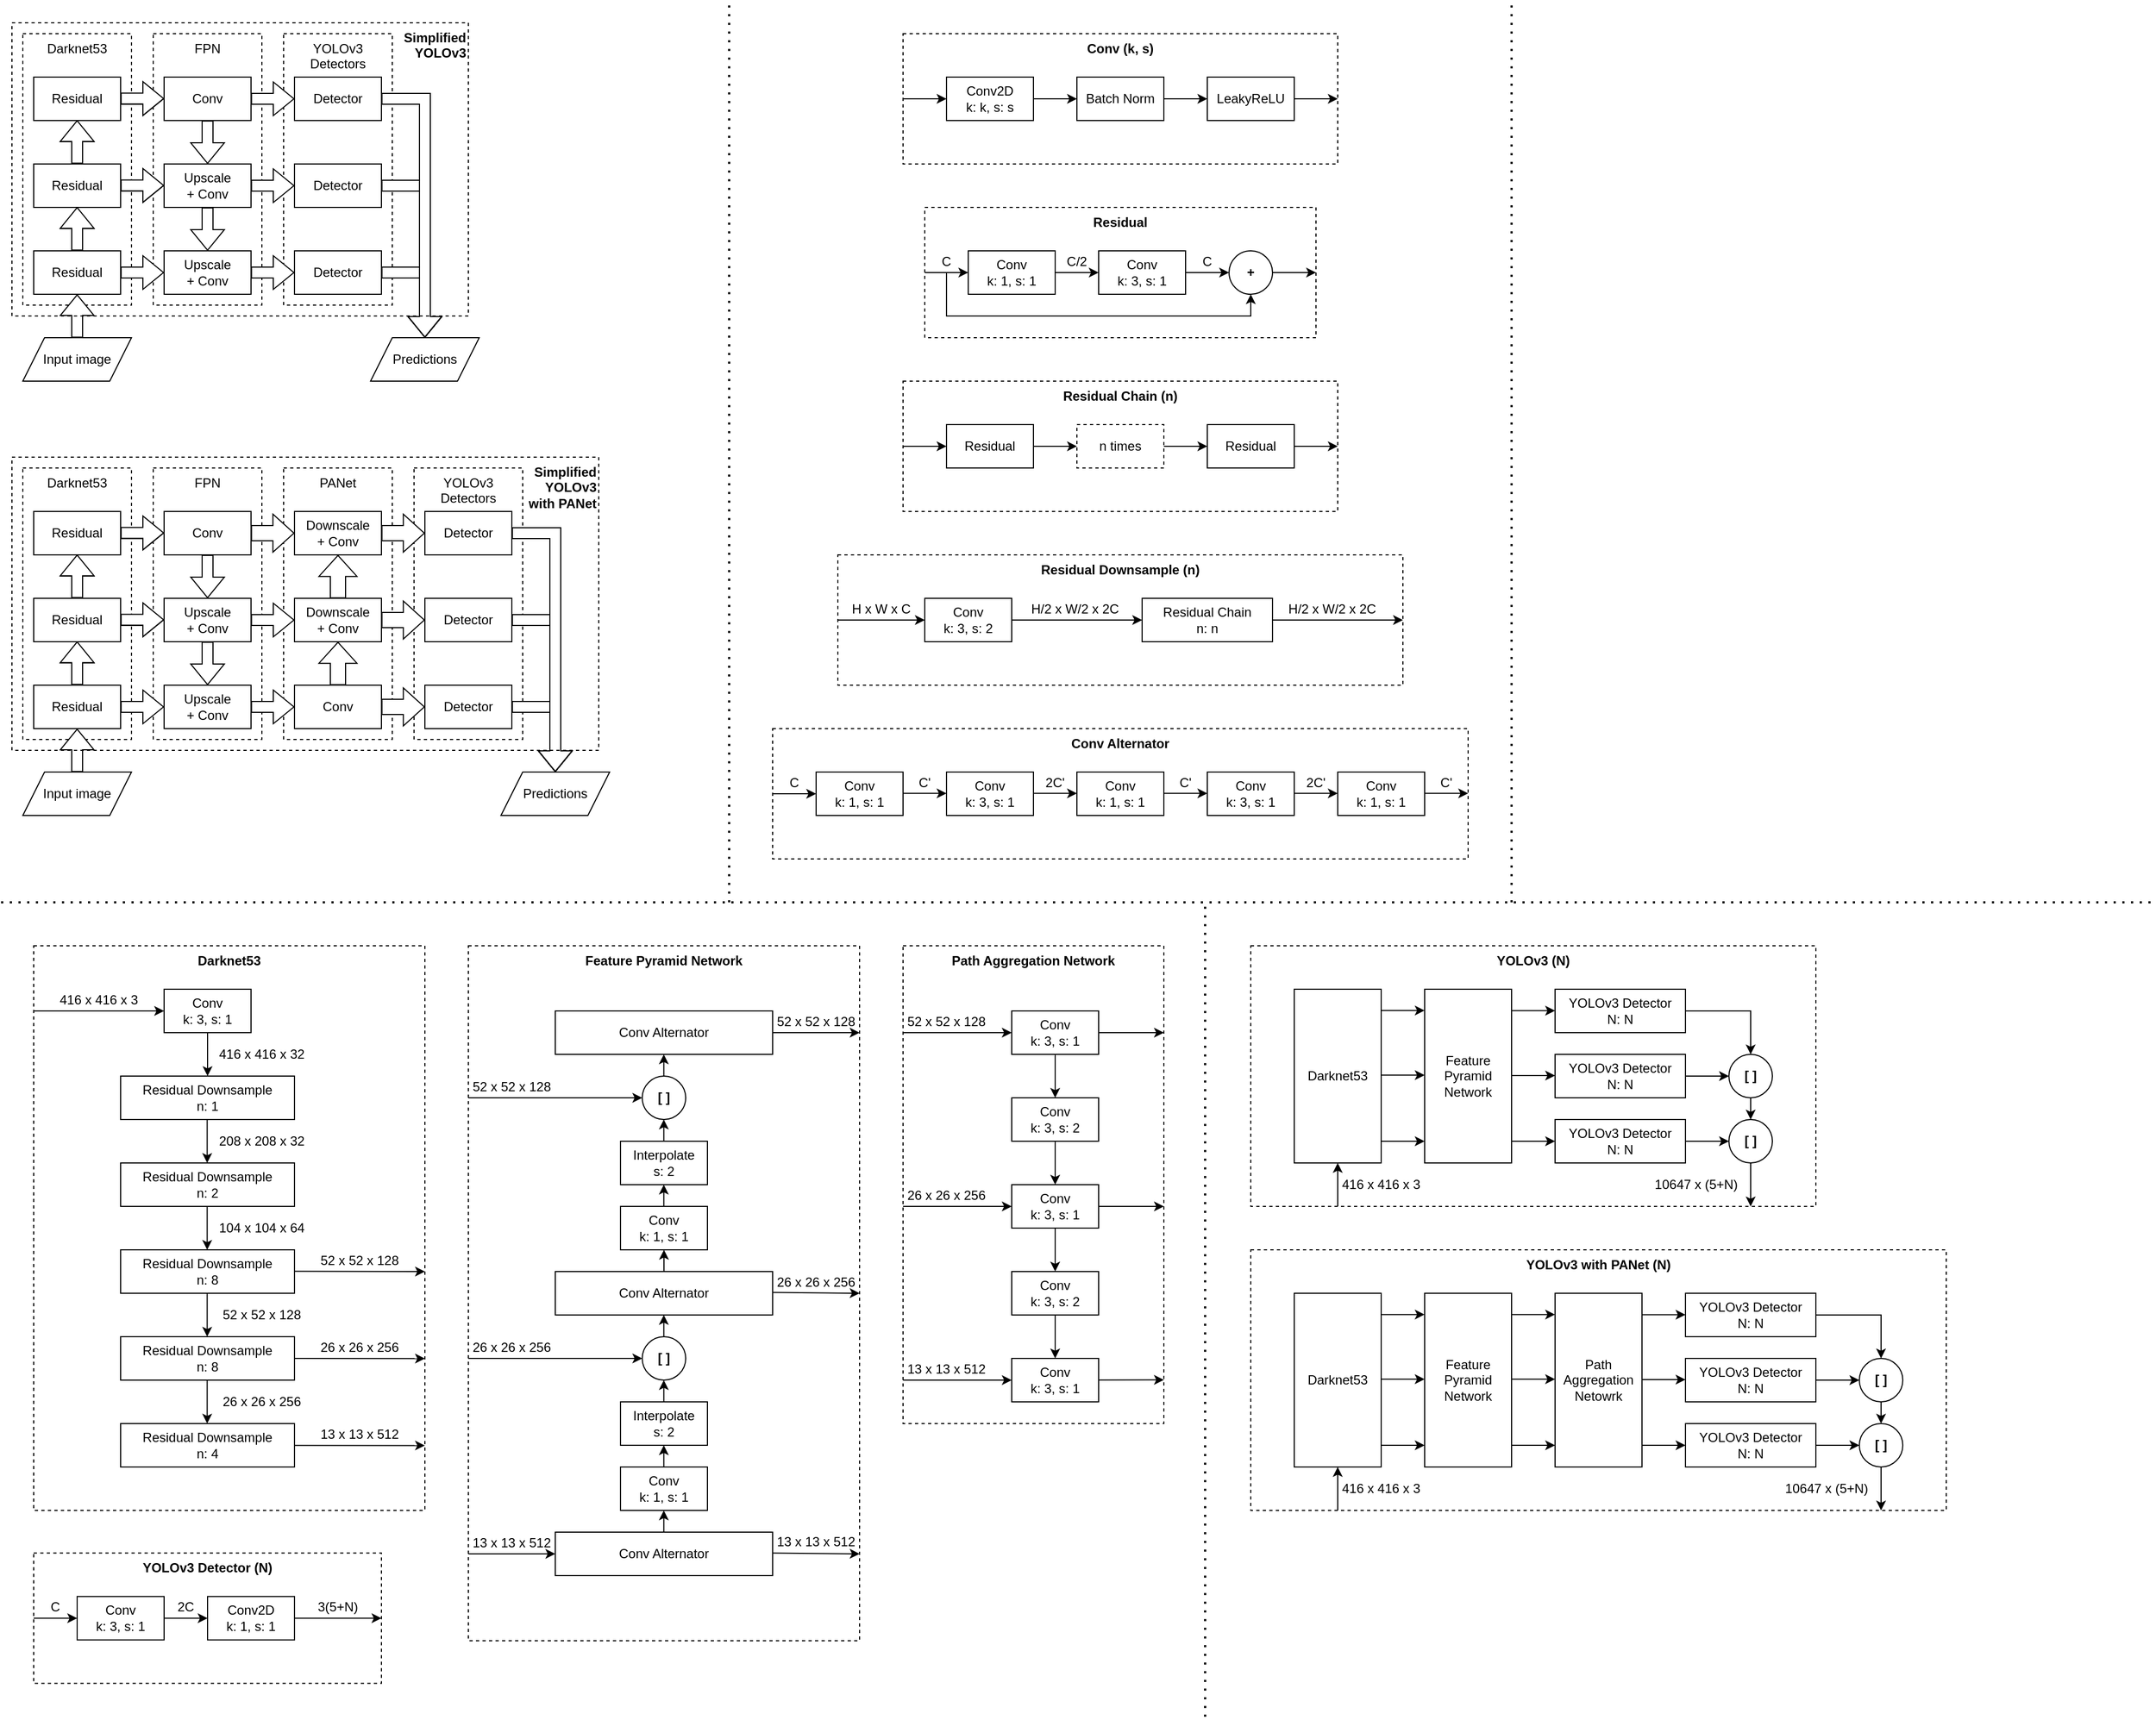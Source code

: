 <mxfile version="21.3.4" type="device">
  <diagram name="Page-1" id="YNmVDn3bw2lnk7nDl-pq">
    <mxGraphModel dx="1266" dy="696" grid="1" gridSize="10" guides="1" tooltips="1" connect="1" arrows="1" fold="1" page="1" pageScale="1" pageWidth="2000" pageHeight="1600" math="0" shadow="0">
      <root>
        <mxCell id="0" />
        <mxCell id="1" parent="0" />
        <mxCell id="_wAsSwg4XJ1Sr6CvmYm--333" value="YOLOv3 (N)" style="rounded=0;whiteSpace=wrap;html=1;fillColor=none;dashed=1;align=center;verticalAlign=top;fontStyle=1;container=0;" parent="1" vertex="1">
          <mxGeometry x="1160" y="880" width="520" height="240" as="geometry" />
        </mxCell>
        <mxCell id="_wAsSwg4XJ1Sr6CvmYm--87" value="Path Aggregation Network" style="rounded=0;whiteSpace=wrap;html=1;fillColor=none;dashed=1;verticalAlign=top;fontStyle=1;container=0;" parent="1" vertex="1">
          <mxGeometry x="840" y="880" width="240" height="440" as="geometry" />
        </mxCell>
        <mxCell id="_wAsSwg4XJ1Sr6CvmYm--70" value="Residual Downsample (n)" style="rounded=0;whiteSpace=wrap;html=1;fillColor=none;dashed=1;align=center;verticalAlign=top;fontStyle=1" parent="1" vertex="1">
          <mxGeometry x="780" y="520" width="520" height="120" as="geometry" />
        </mxCell>
        <mxCell id="_wAsSwg4XJ1Sr6CvmYm--107" value="" style="group" parent="1" vertex="1" connectable="0">
          <mxGeometry x="20" y="430" width="550" height="330" as="geometry" />
        </mxCell>
        <mxCell id="_dyWnILouXyCuOlqFiSu-49" value="Darknet53" style="rounded=0;whiteSpace=wrap;html=1;dashed=1;fillColor=none;verticalAlign=top;" parent="_wAsSwg4XJ1Sr6CvmYm--107" vertex="1">
          <mxGeometry x="10" y="10" width="100" height="250" as="geometry" />
        </mxCell>
        <mxCell id="_dyWnILouXyCuOlqFiSu-50" value="FPN" style="rounded=0;whiteSpace=wrap;html=1;dashed=1;fillColor=none;verticalAlign=top;" parent="_wAsSwg4XJ1Sr6CvmYm--107" vertex="1">
          <mxGeometry x="130" y="10" width="100" height="250" as="geometry" />
        </mxCell>
        <mxCell id="_dyWnILouXyCuOlqFiSu-51" value="PANet" style="rounded=0;whiteSpace=wrap;html=1;dashed=1;fillColor=none;verticalAlign=top;" parent="_wAsSwg4XJ1Sr6CvmYm--107" vertex="1">
          <mxGeometry x="250" y="10" width="100" height="250" as="geometry" />
        </mxCell>
        <mxCell id="_dyWnILouXyCuOlqFiSu-52" value="Residual" style="rounded=0;whiteSpace=wrap;html=1;" parent="_wAsSwg4XJ1Sr6CvmYm--107" vertex="1">
          <mxGeometry x="20" y="210" width="80" height="40" as="geometry" />
        </mxCell>
        <mxCell id="_dyWnILouXyCuOlqFiSu-53" value="Input image" style="shape=parallelogram;perimeter=parallelogramPerimeter;whiteSpace=wrap;html=1;fixedSize=1;" parent="_wAsSwg4XJ1Sr6CvmYm--107" vertex="1">
          <mxGeometry x="10" y="290" width="100" height="40" as="geometry" />
        </mxCell>
        <mxCell id="_dyWnILouXyCuOlqFiSu-54" value="Residual" style="rounded=0;whiteSpace=wrap;html=1;" parent="_wAsSwg4XJ1Sr6CvmYm--107" vertex="1">
          <mxGeometry x="20" y="130" width="80" height="40" as="geometry" />
        </mxCell>
        <mxCell id="_dyWnILouXyCuOlqFiSu-55" value="Residual" style="rounded=0;whiteSpace=wrap;html=1;" parent="_wAsSwg4XJ1Sr6CvmYm--107" vertex="1">
          <mxGeometry x="20" y="50" width="80" height="40" as="geometry" />
        </mxCell>
        <mxCell id="_dyWnILouXyCuOlqFiSu-56" value="" style="shape=flexArrow;endArrow=classic;html=1;rounded=0;fillColor=default;" parent="_wAsSwg4XJ1Sr6CvmYm--107" source="_dyWnILouXyCuOlqFiSu-53" target="_dyWnILouXyCuOlqFiSu-52" edge="1">
          <mxGeometry width="50" height="50" relative="1" as="geometry">
            <mxPoint x="210" y="300" as="sourcePoint" />
            <mxPoint x="260" y="250" as="targetPoint" />
          </mxGeometry>
        </mxCell>
        <mxCell id="_dyWnILouXyCuOlqFiSu-57" value="" style="shape=flexArrow;endArrow=classic;html=1;rounded=0;" parent="_wAsSwg4XJ1Sr6CvmYm--107" source="_dyWnILouXyCuOlqFiSu-52" target="_dyWnILouXyCuOlqFiSu-54" edge="1">
          <mxGeometry width="50" height="50" relative="1" as="geometry">
            <mxPoint x="90" y="300" as="sourcePoint" />
            <mxPoint x="90" y="260" as="targetPoint" />
          </mxGeometry>
        </mxCell>
        <mxCell id="_dyWnILouXyCuOlqFiSu-58" value="" style="shape=flexArrow;endArrow=classic;html=1;rounded=0;" parent="_wAsSwg4XJ1Sr6CvmYm--107" source="_dyWnILouXyCuOlqFiSu-54" target="_dyWnILouXyCuOlqFiSu-55" edge="1">
          <mxGeometry width="50" height="50" relative="1" as="geometry">
            <mxPoint x="90" y="220" as="sourcePoint" />
            <mxPoint x="90" y="180" as="targetPoint" />
          </mxGeometry>
        </mxCell>
        <mxCell id="_dyWnILouXyCuOlqFiSu-59" value="Upscale&lt;br&gt;+ Conv" style="rounded=0;whiteSpace=wrap;html=1;" parent="_wAsSwg4XJ1Sr6CvmYm--107" vertex="1">
          <mxGeometry x="140" y="210" width="80" height="40" as="geometry" />
        </mxCell>
        <mxCell id="_dyWnILouXyCuOlqFiSu-60" value="Upscale&lt;br&gt;+ Conv" style="rounded=0;whiteSpace=wrap;html=1;" parent="_wAsSwg4XJ1Sr6CvmYm--107" vertex="1">
          <mxGeometry x="140" y="130" width="80" height="40" as="geometry" />
        </mxCell>
        <mxCell id="_dyWnILouXyCuOlqFiSu-61" value="Conv" style="rounded=0;whiteSpace=wrap;html=1;" parent="_wAsSwg4XJ1Sr6CvmYm--107" vertex="1">
          <mxGeometry x="140" y="50" width="80" height="40" as="geometry" />
        </mxCell>
        <mxCell id="_dyWnILouXyCuOlqFiSu-62" value="" style="shape=flexArrow;endArrow=classic;html=1;rounded=0;fillColor=default;" parent="_wAsSwg4XJ1Sr6CvmYm--107" source="_dyWnILouXyCuOlqFiSu-52" target="_dyWnILouXyCuOlqFiSu-59" edge="1">
          <mxGeometry width="50" height="50" relative="1" as="geometry">
            <mxPoint x="210" y="300" as="sourcePoint" />
            <mxPoint x="210" y="260" as="targetPoint" />
          </mxGeometry>
        </mxCell>
        <mxCell id="_dyWnILouXyCuOlqFiSu-63" value="" style="shape=flexArrow;endArrow=classic;html=1;rounded=0;" parent="_wAsSwg4XJ1Sr6CvmYm--107" source="_dyWnILouXyCuOlqFiSu-54" target="_dyWnILouXyCuOlqFiSu-60" edge="1">
          <mxGeometry width="50" height="50" relative="1" as="geometry">
            <mxPoint x="210" y="220" as="sourcePoint" />
            <mxPoint x="210" y="180" as="targetPoint" />
          </mxGeometry>
        </mxCell>
        <mxCell id="_dyWnILouXyCuOlqFiSu-64" value="" style="shape=flexArrow;endArrow=classic;html=1;rounded=0;" parent="_wAsSwg4XJ1Sr6CvmYm--107" source="_dyWnILouXyCuOlqFiSu-55" target="_dyWnILouXyCuOlqFiSu-61" edge="1">
          <mxGeometry width="50" height="50" relative="1" as="geometry">
            <mxPoint x="110" y="160" as="sourcePoint" />
            <mxPoint x="150" y="160" as="targetPoint" />
          </mxGeometry>
        </mxCell>
        <mxCell id="_dyWnILouXyCuOlqFiSu-65" value="" style="shape=flexArrow;endArrow=classic;html=1;rounded=0;" parent="_wAsSwg4XJ1Sr6CvmYm--107" source="_dyWnILouXyCuOlqFiSu-60" target="_dyWnILouXyCuOlqFiSu-59" edge="1">
          <mxGeometry width="50" height="50" relative="1" as="geometry">
            <mxPoint x="120" y="170" as="sourcePoint" />
            <mxPoint x="160" y="170" as="targetPoint" />
          </mxGeometry>
        </mxCell>
        <mxCell id="_dyWnILouXyCuOlqFiSu-66" value="" style="shape=flexArrow;endArrow=classic;html=1;rounded=0;" parent="_wAsSwg4XJ1Sr6CvmYm--107" source="_dyWnILouXyCuOlqFiSu-61" target="_dyWnILouXyCuOlqFiSu-60" edge="1">
          <mxGeometry width="50" height="50" relative="1" as="geometry">
            <mxPoint x="130" y="180" as="sourcePoint" />
            <mxPoint x="170" y="180" as="targetPoint" />
          </mxGeometry>
        </mxCell>
        <mxCell id="_dyWnILouXyCuOlqFiSu-67" value="" style="shape=flexArrow;endArrow=classic;html=1;rounded=0;fillColor=default;" parent="_wAsSwg4XJ1Sr6CvmYm--107" source="_dyWnILouXyCuOlqFiSu-59" target="_dyWnILouXyCuOlqFiSu-68" edge="1">
          <mxGeometry width="50" height="50" relative="1" as="geometry">
            <mxPoint x="110" y="240" as="sourcePoint" />
            <mxPoint x="380" y="230" as="targetPoint" />
          </mxGeometry>
        </mxCell>
        <mxCell id="_dyWnILouXyCuOlqFiSu-68" value="Conv" style="rounded=0;whiteSpace=wrap;html=1;" parent="_wAsSwg4XJ1Sr6CvmYm--107" vertex="1">
          <mxGeometry x="260" y="210" width="80" height="40" as="geometry" />
        </mxCell>
        <mxCell id="_dyWnILouXyCuOlqFiSu-69" value="Downscale&lt;br&gt;+ Conv" style="rounded=0;whiteSpace=wrap;html=1;" parent="_wAsSwg4XJ1Sr6CvmYm--107" vertex="1">
          <mxGeometry x="260" y="130" width="80" height="40" as="geometry" />
        </mxCell>
        <mxCell id="_dyWnILouXyCuOlqFiSu-70" value="Downscale&lt;br&gt;+ Conv" style="rounded=0;whiteSpace=wrap;html=1;" parent="_wAsSwg4XJ1Sr6CvmYm--107" vertex="1">
          <mxGeometry x="260" y="50" width="80" height="40" as="geometry" />
        </mxCell>
        <mxCell id="_dyWnILouXyCuOlqFiSu-71" value="" style="shape=flexArrow;endArrow=classic;html=1;rounded=0;" parent="_wAsSwg4XJ1Sr6CvmYm--107" target="_dyWnILouXyCuOlqFiSu-70" edge="1">
          <mxGeometry width="50" height="50" relative="1" as="geometry">
            <mxPoint x="340" y="70" as="sourcePoint" />
            <mxPoint x="310" y="100" as="targetPoint" />
          </mxGeometry>
        </mxCell>
        <mxCell id="_dyWnILouXyCuOlqFiSu-72" value="" style="shape=flexArrow;endArrow=classic;html=1;rounded=0;" parent="_wAsSwg4XJ1Sr6CvmYm--107" target="_dyWnILouXyCuOlqFiSu-69" edge="1">
          <mxGeometry width="50" height="50" relative="1" as="geometry">
            <mxPoint x="340" y="150" as="sourcePoint" />
            <mxPoint x="320" y="110" as="targetPoint" />
          </mxGeometry>
        </mxCell>
        <mxCell id="_dyWnILouXyCuOlqFiSu-73" value="" style="shape=flexArrow;endArrow=classic;html=1;rounded=0;fillColor=default;" parent="_wAsSwg4XJ1Sr6CvmYm--107" edge="1">
          <mxGeometry width="50" height="50" relative="1" as="geometry">
            <mxPoint x="100" y="149.71" as="sourcePoint" />
            <mxPoint x="140" y="149.71" as="targetPoint" />
          </mxGeometry>
        </mxCell>
        <mxCell id="_dyWnILouXyCuOlqFiSu-74" value="" style="shape=flexArrow;endArrow=classic;html=1;rounded=0;fillColor=default;" parent="_wAsSwg4XJ1Sr6CvmYm--107" edge="1">
          <mxGeometry width="50" height="50" relative="1" as="geometry">
            <mxPoint x="100" y="69.71" as="sourcePoint" />
            <mxPoint x="140" y="69.71" as="targetPoint" />
          </mxGeometry>
        </mxCell>
        <mxCell id="_dyWnILouXyCuOlqFiSu-75" value="" style="shape=flexArrow;endArrow=classic;html=1;rounded=0;fillColor=default;" parent="_wAsSwg4XJ1Sr6CvmYm--107" edge="1">
          <mxGeometry width="50" height="50" relative="1" as="geometry">
            <mxPoint x="60" y="129.71" as="sourcePoint" />
            <mxPoint x="60" y="89.71" as="targetPoint" />
          </mxGeometry>
        </mxCell>
        <mxCell id="_dyWnILouXyCuOlqFiSu-76" value="" style="shape=flexArrow;endArrow=classic;html=1;rounded=0;fillColor=default;" parent="_wAsSwg4XJ1Sr6CvmYm--107" edge="1">
          <mxGeometry width="50" height="50" relative="1" as="geometry">
            <mxPoint x="60" y="209.71" as="sourcePoint" />
            <mxPoint x="60" y="169.71" as="targetPoint" />
          </mxGeometry>
        </mxCell>
        <mxCell id="_dyWnILouXyCuOlqFiSu-77" value="" style="shape=flexArrow;endArrow=classic;html=1;rounded=0;fillColor=default;" parent="_wAsSwg4XJ1Sr6CvmYm--107" source="_dyWnILouXyCuOlqFiSu-60" target="_dyWnILouXyCuOlqFiSu-69" edge="1">
          <mxGeometry width="50" height="50" relative="1" as="geometry">
            <mxPoint x="230" y="240" as="sourcePoint" />
            <mxPoint x="270" y="240" as="targetPoint" />
          </mxGeometry>
        </mxCell>
        <mxCell id="_dyWnILouXyCuOlqFiSu-78" value="" style="shape=flexArrow;endArrow=classic;html=1;rounded=0;fillColor=default;width=14;endSize=6.113;" parent="_wAsSwg4XJ1Sr6CvmYm--107" source="_dyWnILouXyCuOlqFiSu-61" target="_dyWnILouXyCuOlqFiSu-70" edge="1">
          <mxGeometry width="50" height="50" relative="1" as="geometry">
            <mxPoint x="240" y="250" as="sourcePoint" />
            <mxPoint x="280" y="250" as="targetPoint" />
          </mxGeometry>
        </mxCell>
        <mxCell id="_dyWnILouXyCuOlqFiSu-79" value="YOLOv3&lt;br&gt;Detectors" style="rounded=0;whiteSpace=wrap;html=1;dashed=1;fillColor=none;verticalAlign=top;" parent="_wAsSwg4XJ1Sr6CvmYm--107" vertex="1">
          <mxGeometry x="370" y="10" width="100" height="250" as="geometry" />
        </mxCell>
        <mxCell id="_dyWnILouXyCuOlqFiSu-80" value="Detector" style="rounded=0;whiteSpace=wrap;html=1;" parent="_wAsSwg4XJ1Sr6CvmYm--107" vertex="1">
          <mxGeometry x="380" y="210" width="80" height="40" as="geometry" />
        </mxCell>
        <mxCell id="_dyWnILouXyCuOlqFiSu-81" value="Detector" style="rounded=0;whiteSpace=wrap;html=1;" parent="_wAsSwg4XJ1Sr6CvmYm--107" vertex="1">
          <mxGeometry x="380" y="130" width="80" height="40" as="geometry" />
        </mxCell>
        <mxCell id="_dyWnILouXyCuOlqFiSu-82" value="Detector" style="rounded=0;whiteSpace=wrap;html=1;" parent="_wAsSwg4XJ1Sr6CvmYm--107" vertex="1">
          <mxGeometry x="380" y="50" width="80" height="40" as="geometry" />
        </mxCell>
        <mxCell id="_dyWnILouXyCuOlqFiSu-83" value="" style="shape=flexArrow;endArrow=classic;html=1;rounded=0;" parent="_wAsSwg4XJ1Sr6CvmYm--107" target="_dyWnILouXyCuOlqFiSu-82" edge="1">
          <mxGeometry width="50" height="50" relative="1" as="geometry">
            <mxPoint x="460" y="70" as="sourcePoint" />
            <mxPoint x="430" y="100" as="targetPoint" />
          </mxGeometry>
        </mxCell>
        <mxCell id="_dyWnILouXyCuOlqFiSu-84" value="" style="shape=flexArrow;endArrow=classic;html=1;rounded=0;" parent="_wAsSwg4XJ1Sr6CvmYm--107" target="_dyWnILouXyCuOlqFiSu-81" edge="1">
          <mxGeometry width="50" height="50" relative="1" as="geometry">
            <mxPoint x="460" y="150" as="sourcePoint" />
            <mxPoint x="440" y="110" as="targetPoint" />
          </mxGeometry>
        </mxCell>
        <mxCell id="_dyWnILouXyCuOlqFiSu-85" value="" style="shape=flexArrow;endArrow=classic;html=1;rounded=0;fillColor=default;width=14;endSize=6.113;" parent="_wAsSwg4XJ1Sr6CvmYm--107" source="_dyWnILouXyCuOlqFiSu-70" target="_dyWnILouXyCuOlqFiSu-82" edge="1">
          <mxGeometry width="50" height="50" relative="1" as="geometry">
            <mxPoint x="230" y="80" as="sourcePoint" />
            <mxPoint x="270" y="80" as="targetPoint" />
          </mxGeometry>
        </mxCell>
        <mxCell id="_dyWnILouXyCuOlqFiSu-86" value="" style="shape=flexArrow;endArrow=classic;html=1;rounded=0;fillColor=default;width=14;endSize=6.113;" parent="_wAsSwg4XJ1Sr6CvmYm--107" source="_dyWnILouXyCuOlqFiSu-69" target="_dyWnILouXyCuOlqFiSu-81" edge="1">
          <mxGeometry width="50" height="50" relative="1" as="geometry">
            <mxPoint x="240" y="90" as="sourcePoint" />
            <mxPoint x="280" y="90" as="targetPoint" />
          </mxGeometry>
        </mxCell>
        <mxCell id="_dyWnILouXyCuOlqFiSu-87" value="" style="shape=flexArrow;endArrow=classic;html=1;rounded=0;fillColor=default;width=14;endSize=6.113;" parent="_wAsSwg4XJ1Sr6CvmYm--107" source="_dyWnILouXyCuOlqFiSu-68" target="_dyWnILouXyCuOlqFiSu-80" edge="1">
          <mxGeometry width="50" height="50" relative="1" as="geometry">
            <mxPoint x="250" y="100" as="sourcePoint" />
            <mxPoint x="290" y="100" as="targetPoint" />
          </mxGeometry>
        </mxCell>
        <mxCell id="_dyWnILouXyCuOlqFiSu-88" value="" style="shape=flexArrow;endArrow=classic;html=1;rounded=0;fillColor=default;width=14;endSize=6.113;" parent="_wAsSwg4XJ1Sr6CvmYm--107" source="_dyWnILouXyCuOlqFiSu-68" target="_dyWnILouXyCuOlqFiSu-69" edge="1">
          <mxGeometry width="50" height="50" relative="1" as="geometry">
            <mxPoint x="260" y="110" as="sourcePoint" />
            <mxPoint x="300" y="110" as="targetPoint" />
          </mxGeometry>
        </mxCell>
        <mxCell id="_dyWnILouXyCuOlqFiSu-89" value="" style="shape=flexArrow;endArrow=classic;html=1;rounded=0;fillColor=default;width=14;endSize=6.113;" parent="_wAsSwg4XJ1Sr6CvmYm--107" source="_dyWnILouXyCuOlqFiSu-69" target="_dyWnILouXyCuOlqFiSu-70" edge="1">
          <mxGeometry width="50" height="50" relative="1" as="geometry">
            <mxPoint x="270" y="120" as="sourcePoint" />
            <mxPoint x="310" y="120" as="targetPoint" />
          </mxGeometry>
        </mxCell>
        <mxCell id="_wAsSwg4XJ1Sr6CvmYm--29" value="" style="shape=flexArrow;endArrow=classic;html=1;rounded=0;" parent="_wAsSwg4XJ1Sr6CvmYm--107" edge="1">
          <mxGeometry width="50" height="50" relative="1" as="geometry">
            <mxPoint x="460" y="70" as="sourcePoint" />
            <mxPoint x="460" y="70" as="targetPoint" />
          </mxGeometry>
        </mxCell>
        <mxCell id="_wAsSwg4XJ1Sr6CvmYm--30" value="" style="shape=flexArrow;endArrow=classic;html=1;rounded=0;" parent="_wAsSwg4XJ1Sr6CvmYm--107" edge="1">
          <mxGeometry width="50" height="50" relative="1" as="geometry">
            <mxPoint x="460" y="150" as="sourcePoint" />
            <mxPoint x="460" y="150" as="targetPoint" />
          </mxGeometry>
        </mxCell>
        <mxCell id="_wAsSwg4XJ1Sr6CvmYm--31" value="" style="shape=flexArrow;endArrow=classic;html=1;rounded=0;fillColor=default;" parent="_wAsSwg4XJ1Sr6CvmYm--107" edge="1">
          <mxGeometry width="50" height="50" relative="1" as="geometry">
            <mxPoint x="460" y="230" as="sourcePoint" />
            <mxPoint x="500" y="290" as="targetPoint" />
            <Array as="points">
              <mxPoint x="500" y="230" />
            </Array>
          </mxGeometry>
        </mxCell>
        <mxCell id="_wAsSwg4XJ1Sr6CvmYm--32" value="" style="shape=flexArrow;endArrow=classic;html=1;rounded=0;fillColor=default;" parent="_wAsSwg4XJ1Sr6CvmYm--107" target="_wAsSwg4XJ1Sr6CvmYm--34" edge="1">
          <mxGeometry width="50" height="50" relative="1" as="geometry">
            <mxPoint x="460" y="150" as="sourcePoint" />
            <mxPoint x="500" y="230" as="targetPoint" />
            <Array as="points">
              <mxPoint x="500" y="150" />
            </Array>
          </mxGeometry>
        </mxCell>
        <mxCell id="_wAsSwg4XJ1Sr6CvmYm--33" value="" style="shape=flexArrow;endArrow=classic;html=1;rounded=0;fillColor=default;" parent="_wAsSwg4XJ1Sr6CvmYm--107" edge="1">
          <mxGeometry width="50" height="50" relative="1" as="geometry">
            <mxPoint x="460" y="70" as="sourcePoint" />
            <mxPoint x="500" y="290" as="targetPoint" />
            <Array as="points">
              <mxPoint x="500" y="70" />
            </Array>
          </mxGeometry>
        </mxCell>
        <mxCell id="_wAsSwg4XJ1Sr6CvmYm--34" value="Predictions" style="shape=parallelogram;perimeter=parallelogramPerimeter;whiteSpace=wrap;html=1;fixedSize=1;" parent="_wAsSwg4XJ1Sr6CvmYm--107" vertex="1">
          <mxGeometry x="450" y="290" width="100" height="40" as="geometry" />
        </mxCell>
        <mxCell id="_wAsSwg4XJ1Sr6CvmYm--83" value="Simplified&lt;br&gt;YOLOv3&lt;br&gt;with PANet" style="rounded=0;whiteSpace=wrap;html=1;strokeColor=default;fillColor=none;dashed=1;align=right;verticalAlign=top;fontStyle=1" parent="_wAsSwg4XJ1Sr6CvmYm--107" vertex="1">
          <mxGeometry width="540" height="270" as="geometry" />
        </mxCell>
        <mxCell id="_wAsSwg4XJ1Sr6CvmYm--108" value="" style="group" parent="1" vertex="1" connectable="0">
          <mxGeometry x="20" y="30" width="430" height="330" as="geometry" />
        </mxCell>
        <mxCell id="_dyWnILouXyCuOlqFiSu-31" value="Darknet53" style="rounded=0;whiteSpace=wrap;html=1;dashed=1;fillColor=none;verticalAlign=top;" parent="_wAsSwg4XJ1Sr6CvmYm--108" vertex="1">
          <mxGeometry x="10" y="10" width="100" height="250" as="geometry" />
        </mxCell>
        <mxCell id="_dyWnILouXyCuOlqFiSu-32" value="FPN" style="rounded=0;whiteSpace=wrap;html=1;dashed=1;fillColor=none;verticalAlign=top;" parent="_wAsSwg4XJ1Sr6CvmYm--108" vertex="1">
          <mxGeometry x="130" y="10" width="100" height="250" as="geometry" />
        </mxCell>
        <mxCell id="_dyWnILouXyCuOlqFiSu-34" value="YOLOv3&lt;br&gt;Detectors" style="rounded=0;whiteSpace=wrap;html=1;dashed=1;fillColor=none;verticalAlign=top;" parent="_wAsSwg4XJ1Sr6CvmYm--108" vertex="1">
          <mxGeometry x="250" y="10" width="100" height="250" as="geometry" />
        </mxCell>
        <mxCell id="_dyWnILouXyCuOlqFiSu-1" value="Residual" style="rounded=0;whiteSpace=wrap;html=1;" parent="_wAsSwg4XJ1Sr6CvmYm--108" vertex="1">
          <mxGeometry x="20" y="210" width="80" height="40" as="geometry" />
        </mxCell>
        <mxCell id="_dyWnILouXyCuOlqFiSu-2" value="Input image" style="shape=parallelogram;perimeter=parallelogramPerimeter;whiteSpace=wrap;html=1;fixedSize=1;" parent="_wAsSwg4XJ1Sr6CvmYm--108" vertex="1">
          <mxGeometry x="10" y="290" width="100" height="40" as="geometry" />
        </mxCell>
        <mxCell id="_dyWnILouXyCuOlqFiSu-3" value="Residual" style="rounded=0;whiteSpace=wrap;html=1;" parent="_wAsSwg4XJ1Sr6CvmYm--108" vertex="1">
          <mxGeometry x="20" y="130" width="80" height="40" as="geometry" />
        </mxCell>
        <mxCell id="_dyWnILouXyCuOlqFiSu-4" value="Residual" style="rounded=0;whiteSpace=wrap;html=1;" parent="_wAsSwg4XJ1Sr6CvmYm--108" vertex="1">
          <mxGeometry x="20" y="50" width="80" height="40" as="geometry" />
        </mxCell>
        <mxCell id="_dyWnILouXyCuOlqFiSu-5" value="" style="shape=flexArrow;endArrow=classic;html=1;rounded=0;fillColor=default;" parent="_wAsSwg4XJ1Sr6CvmYm--108" source="_dyWnILouXyCuOlqFiSu-2" target="_dyWnILouXyCuOlqFiSu-1" edge="1">
          <mxGeometry width="50" height="50" relative="1" as="geometry">
            <mxPoint x="210" y="300" as="sourcePoint" />
            <mxPoint x="260" y="250" as="targetPoint" />
          </mxGeometry>
        </mxCell>
        <mxCell id="_dyWnILouXyCuOlqFiSu-6" value="" style="shape=flexArrow;endArrow=classic;html=1;rounded=0;" parent="_wAsSwg4XJ1Sr6CvmYm--108" source="_dyWnILouXyCuOlqFiSu-1" target="_dyWnILouXyCuOlqFiSu-3" edge="1">
          <mxGeometry width="50" height="50" relative="1" as="geometry">
            <mxPoint x="90" y="300" as="sourcePoint" />
            <mxPoint x="90" y="260" as="targetPoint" />
          </mxGeometry>
        </mxCell>
        <mxCell id="_dyWnILouXyCuOlqFiSu-7" value="" style="shape=flexArrow;endArrow=classic;html=1;rounded=0;" parent="_wAsSwg4XJ1Sr6CvmYm--108" source="_dyWnILouXyCuOlqFiSu-3" target="_dyWnILouXyCuOlqFiSu-4" edge="1">
          <mxGeometry width="50" height="50" relative="1" as="geometry">
            <mxPoint x="90" y="220" as="sourcePoint" />
            <mxPoint x="90" y="180" as="targetPoint" />
          </mxGeometry>
        </mxCell>
        <mxCell id="_dyWnILouXyCuOlqFiSu-10" value="Upscale&lt;br&gt;+ Conv" style="rounded=0;whiteSpace=wrap;html=1;" parent="_wAsSwg4XJ1Sr6CvmYm--108" vertex="1">
          <mxGeometry x="140" y="210" width="80" height="40" as="geometry" />
        </mxCell>
        <mxCell id="_dyWnILouXyCuOlqFiSu-11" value="Upscale&lt;br&gt;+ Conv" style="rounded=0;whiteSpace=wrap;html=1;" parent="_wAsSwg4XJ1Sr6CvmYm--108" vertex="1">
          <mxGeometry x="140" y="130" width="80" height="40" as="geometry" />
        </mxCell>
        <mxCell id="_dyWnILouXyCuOlqFiSu-12" value="Conv" style="rounded=0;whiteSpace=wrap;html=1;" parent="_wAsSwg4XJ1Sr6CvmYm--108" vertex="1">
          <mxGeometry x="140" y="50" width="80" height="40" as="geometry" />
        </mxCell>
        <mxCell id="_dyWnILouXyCuOlqFiSu-13" value="" style="shape=flexArrow;endArrow=classic;html=1;rounded=0;fillColor=default;" parent="_wAsSwg4XJ1Sr6CvmYm--108" source="_dyWnILouXyCuOlqFiSu-1" target="_dyWnILouXyCuOlqFiSu-10" edge="1">
          <mxGeometry width="50" height="50" relative="1" as="geometry">
            <mxPoint x="210" y="300" as="sourcePoint" />
            <mxPoint x="210" y="260" as="targetPoint" />
          </mxGeometry>
        </mxCell>
        <mxCell id="_dyWnILouXyCuOlqFiSu-14" value="" style="shape=flexArrow;endArrow=classic;html=1;rounded=0;" parent="_wAsSwg4XJ1Sr6CvmYm--108" source="_dyWnILouXyCuOlqFiSu-3" target="_dyWnILouXyCuOlqFiSu-11" edge="1">
          <mxGeometry width="50" height="50" relative="1" as="geometry">
            <mxPoint x="210" y="220" as="sourcePoint" />
            <mxPoint x="210" y="180" as="targetPoint" />
          </mxGeometry>
        </mxCell>
        <mxCell id="_dyWnILouXyCuOlqFiSu-20" value="" style="shape=flexArrow;endArrow=classic;html=1;rounded=0;" parent="_wAsSwg4XJ1Sr6CvmYm--108" source="_dyWnILouXyCuOlqFiSu-4" target="_dyWnILouXyCuOlqFiSu-12" edge="1">
          <mxGeometry width="50" height="50" relative="1" as="geometry">
            <mxPoint x="110" y="160" as="sourcePoint" />
            <mxPoint x="150" y="160" as="targetPoint" />
          </mxGeometry>
        </mxCell>
        <mxCell id="_dyWnILouXyCuOlqFiSu-21" value="" style="shape=flexArrow;endArrow=classic;html=1;rounded=0;" parent="_wAsSwg4XJ1Sr6CvmYm--108" source="_dyWnILouXyCuOlqFiSu-11" target="_dyWnILouXyCuOlqFiSu-10" edge="1">
          <mxGeometry width="50" height="50" relative="1" as="geometry">
            <mxPoint x="120" y="170" as="sourcePoint" />
            <mxPoint x="160" y="170" as="targetPoint" />
          </mxGeometry>
        </mxCell>
        <mxCell id="_dyWnILouXyCuOlqFiSu-22" value="" style="shape=flexArrow;endArrow=classic;html=1;rounded=0;" parent="_wAsSwg4XJ1Sr6CvmYm--108" source="_dyWnILouXyCuOlqFiSu-12" target="_dyWnILouXyCuOlqFiSu-11" edge="1">
          <mxGeometry width="50" height="50" relative="1" as="geometry">
            <mxPoint x="130" y="180" as="sourcePoint" />
            <mxPoint x="170" y="180" as="targetPoint" />
          </mxGeometry>
        </mxCell>
        <mxCell id="_dyWnILouXyCuOlqFiSu-23" value="" style="shape=flexArrow;endArrow=classic;html=1;rounded=0;fillColor=default;" parent="_wAsSwg4XJ1Sr6CvmYm--108" source="_dyWnILouXyCuOlqFiSu-10" target="_dyWnILouXyCuOlqFiSu-24" edge="1">
          <mxGeometry width="50" height="50" relative="1" as="geometry">
            <mxPoint x="110" y="240" as="sourcePoint" />
            <mxPoint x="380" y="230" as="targetPoint" />
          </mxGeometry>
        </mxCell>
        <mxCell id="_dyWnILouXyCuOlqFiSu-24" value="Detector" style="rounded=0;whiteSpace=wrap;html=1;" parent="_wAsSwg4XJ1Sr6CvmYm--108" vertex="1">
          <mxGeometry x="260" y="210" width="80" height="40" as="geometry" />
        </mxCell>
        <mxCell id="_dyWnILouXyCuOlqFiSu-25" value="Detector" style="rounded=0;whiteSpace=wrap;html=1;" parent="_wAsSwg4XJ1Sr6CvmYm--108" vertex="1">
          <mxGeometry x="260" y="130" width="80" height="40" as="geometry" />
        </mxCell>
        <mxCell id="_dyWnILouXyCuOlqFiSu-26" value="Detector" style="rounded=0;whiteSpace=wrap;html=1;" parent="_wAsSwg4XJ1Sr6CvmYm--108" vertex="1">
          <mxGeometry x="260" y="50" width="80" height="40" as="geometry" />
        </mxCell>
        <mxCell id="_dyWnILouXyCuOlqFiSu-27" value="" style="shape=flexArrow;endArrow=classic;html=1;rounded=0;" parent="_wAsSwg4XJ1Sr6CvmYm--108" target="_dyWnILouXyCuOlqFiSu-26" edge="1">
          <mxGeometry width="50" height="50" relative="1" as="geometry">
            <mxPoint x="340" y="70" as="sourcePoint" />
            <mxPoint x="310" y="100" as="targetPoint" />
          </mxGeometry>
        </mxCell>
        <mxCell id="_dyWnILouXyCuOlqFiSu-28" value="" style="shape=flexArrow;endArrow=classic;html=1;rounded=0;" parent="_wAsSwg4XJ1Sr6CvmYm--108" target="_dyWnILouXyCuOlqFiSu-25" edge="1">
          <mxGeometry width="50" height="50" relative="1" as="geometry">
            <mxPoint x="340" y="150" as="sourcePoint" />
            <mxPoint x="320" y="110" as="targetPoint" />
          </mxGeometry>
        </mxCell>
        <mxCell id="_dyWnILouXyCuOlqFiSu-42" value="" style="shape=flexArrow;endArrow=classic;html=1;rounded=0;fillColor=default;" parent="_wAsSwg4XJ1Sr6CvmYm--108" edge="1">
          <mxGeometry width="50" height="50" relative="1" as="geometry">
            <mxPoint x="100" y="149.71" as="sourcePoint" />
            <mxPoint x="140" y="149.71" as="targetPoint" />
          </mxGeometry>
        </mxCell>
        <mxCell id="_dyWnILouXyCuOlqFiSu-43" value="" style="shape=flexArrow;endArrow=classic;html=1;rounded=0;fillColor=default;" parent="_wAsSwg4XJ1Sr6CvmYm--108" edge="1">
          <mxGeometry width="50" height="50" relative="1" as="geometry">
            <mxPoint x="100" y="69.71" as="sourcePoint" />
            <mxPoint x="140" y="69.71" as="targetPoint" />
          </mxGeometry>
        </mxCell>
        <mxCell id="_dyWnILouXyCuOlqFiSu-44" value="" style="shape=flexArrow;endArrow=classic;html=1;rounded=0;fillColor=default;" parent="_wAsSwg4XJ1Sr6CvmYm--108" edge="1">
          <mxGeometry width="50" height="50" relative="1" as="geometry">
            <mxPoint x="60" y="129.71" as="sourcePoint" />
            <mxPoint x="60" y="89.71" as="targetPoint" />
          </mxGeometry>
        </mxCell>
        <mxCell id="_dyWnILouXyCuOlqFiSu-45" value="" style="shape=flexArrow;endArrow=classic;html=1;rounded=0;fillColor=default;" parent="_wAsSwg4XJ1Sr6CvmYm--108" edge="1">
          <mxGeometry width="50" height="50" relative="1" as="geometry">
            <mxPoint x="60" y="209.71" as="sourcePoint" />
            <mxPoint x="60" y="169.71" as="targetPoint" />
          </mxGeometry>
        </mxCell>
        <mxCell id="_dyWnILouXyCuOlqFiSu-47" value="" style="shape=flexArrow;endArrow=classic;html=1;rounded=0;fillColor=default;" parent="_wAsSwg4XJ1Sr6CvmYm--108" source="_dyWnILouXyCuOlqFiSu-11" target="_dyWnILouXyCuOlqFiSu-25" edge="1">
          <mxGeometry width="50" height="50" relative="1" as="geometry">
            <mxPoint x="230" y="240" as="sourcePoint" />
            <mxPoint x="270" y="240" as="targetPoint" />
          </mxGeometry>
        </mxCell>
        <mxCell id="_dyWnILouXyCuOlqFiSu-48" value="" style="shape=flexArrow;endArrow=classic;html=1;rounded=0;fillColor=default;" parent="_wAsSwg4XJ1Sr6CvmYm--108" source="_dyWnILouXyCuOlqFiSu-12" target="_dyWnILouXyCuOlqFiSu-26" edge="1">
          <mxGeometry width="50" height="50" relative="1" as="geometry">
            <mxPoint x="240" y="250" as="sourcePoint" />
            <mxPoint x="280" y="250" as="targetPoint" />
          </mxGeometry>
        </mxCell>
        <mxCell id="_wAsSwg4XJ1Sr6CvmYm--27" value="" style="shape=flexArrow;endArrow=classic;html=1;rounded=0;fillColor=default;" parent="_wAsSwg4XJ1Sr6CvmYm--108" source="_dyWnILouXyCuOlqFiSu-24" edge="1">
          <mxGeometry width="50" height="50" relative="1" as="geometry">
            <mxPoint x="340" y="230" as="sourcePoint" />
            <mxPoint x="380" y="290" as="targetPoint" />
            <Array as="points">
              <mxPoint x="380" y="230" />
            </Array>
          </mxGeometry>
        </mxCell>
        <mxCell id="_wAsSwg4XJ1Sr6CvmYm--26" value="" style="shape=flexArrow;endArrow=classic;html=1;rounded=0;fillColor=default;" parent="_wAsSwg4XJ1Sr6CvmYm--108" source="_dyWnILouXyCuOlqFiSu-25" target="_wAsSwg4XJ1Sr6CvmYm--28" edge="1">
          <mxGeometry width="50" height="50" relative="1" as="geometry">
            <mxPoint x="340" y="150" as="sourcePoint" />
            <mxPoint x="380" y="230" as="targetPoint" />
            <Array as="points">
              <mxPoint x="380" y="150" />
            </Array>
          </mxGeometry>
        </mxCell>
        <mxCell id="_wAsSwg4XJ1Sr6CvmYm--25" value="" style="shape=flexArrow;endArrow=classic;html=1;rounded=0;fillColor=default;" parent="_wAsSwg4XJ1Sr6CvmYm--108" source="_dyWnILouXyCuOlqFiSu-26" edge="1">
          <mxGeometry width="50" height="50" relative="1" as="geometry">
            <mxPoint x="350" y="69.88" as="sourcePoint" />
            <mxPoint x="380" y="290" as="targetPoint" />
            <Array as="points">
              <mxPoint x="380" y="70" />
            </Array>
          </mxGeometry>
        </mxCell>
        <mxCell id="_wAsSwg4XJ1Sr6CvmYm--28" value="Predictions" style="shape=parallelogram;perimeter=parallelogramPerimeter;whiteSpace=wrap;html=1;fixedSize=1;" parent="_wAsSwg4XJ1Sr6CvmYm--108" vertex="1">
          <mxGeometry x="330" y="290" width="100" height="40" as="geometry" />
        </mxCell>
        <mxCell id="_wAsSwg4XJ1Sr6CvmYm--82" value="Simplified&lt;br&gt;YOLOv3" style="rounded=0;whiteSpace=wrap;html=1;strokeColor=default;fillColor=none;dashed=1;align=right;verticalAlign=top;fontStyle=1" parent="_wAsSwg4XJ1Sr6CvmYm--108" vertex="1">
          <mxGeometry width="420" height="270" as="geometry" />
        </mxCell>
        <mxCell id="_wAsSwg4XJ1Sr6CvmYm--109" value="" style="group" parent="1" vertex="1" connectable="0">
          <mxGeometry x="840" y="40" width="400" height="120" as="geometry" />
        </mxCell>
        <mxCell id="_wAsSwg4XJ1Sr6CvmYm--24" value="Conv (k, s)" style="rounded=0;whiteSpace=wrap;html=1;fillColor=none;dashed=1;align=center;verticalAlign=top;fontStyle=1" parent="_wAsSwg4XJ1Sr6CvmYm--109" vertex="1">
          <mxGeometry width="400" height="120" as="geometry" />
        </mxCell>
        <mxCell id="_wAsSwg4XJ1Sr6CvmYm--23" value="Conv2D&lt;br&gt;k: k, s: s" style="rounded=0;whiteSpace=wrap;html=1;" parent="_wAsSwg4XJ1Sr6CvmYm--109" vertex="1">
          <mxGeometry x="40" y="40" width="80" height="40" as="geometry" />
        </mxCell>
        <mxCell id="_wAsSwg4XJ1Sr6CvmYm--36" value="Batch Norm" style="rounded=0;whiteSpace=wrap;html=1;" parent="_wAsSwg4XJ1Sr6CvmYm--109" vertex="1">
          <mxGeometry x="160" y="40" width="80" height="40" as="geometry" />
        </mxCell>
        <mxCell id="_wAsSwg4XJ1Sr6CvmYm--37" value="LeakyReLU" style="rounded=0;whiteSpace=wrap;html=1;" parent="_wAsSwg4XJ1Sr6CvmYm--109" vertex="1">
          <mxGeometry x="280" y="40" width="80" height="40" as="geometry" />
        </mxCell>
        <mxCell id="_wAsSwg4XJ1Sr6CvmYm--38" value="" style="endArrow=classic;html=1;rounded=0;" parent="_wAsSwg4XJ1Sr6CvmYm--109" source="_wAsSwg4XJ1Sr6CvmYm--23" target="_wAsSwg4XJ1Sr6CvmYm--36" edge="1">
          <mxGeometry width="50" height="50" relative="1" as="geometry">
            <mxPoint x="150" y="200.24" as="sourcePoint" />
            <mxPoint x="210" y="200" as="targetPoint" />
          </mxGeometry>
        </mxCell>
        <mxCell id="_wAsSwg4XJ1Sr6CvmYm--39" value="" style="endArrow=classic;html=1;rounded=0;" parent="_wAsSwg4XJ1Sr6CvmYm--109" source="_wAsSwg4XJ1Sr6CvmYm--36" target="_wAsSwg4XJ1Sr6CvmYm--37" edge="1">
          <mxGeometry width="50" height="50" relative="1" as="geometry">
            <mxPoint x="20" y="380" as="sourcePoint" />
            <mxPoint x="80" y="379.76" as="targetPoint" />
          </mxGeometry>
        </mxCell>
        <mxCell id="_wAsSwg4XJ1Sr6CvmYm--46" value="" style="endArrow=classic;html=1;rounded=0;exitX=0;exitY=0.5;exitDx=0;exitDy=0;" parent="_wAsSwg4XJ1Sr6CvmYm--109" source="_wAsSwg4XJ1Sr6CvmYm--24" target="_wAsSwg4XJ1Sr6CvmYm--23" edge="1">
          <mxGeometry width="50" height="50" relative="1" as="geometry">
            <mxPoint x="20" y="60" as="sourcePoint" />
            <mxPoint x="170" y="70" as="targetPoint" />
          </mxGeometry>
        </mxCell>
        <mxCell id="_wAsSwg4XJ1Sr6CvmYm--47" value="" style="endArrow=classic;html=1;rounded=0;entryX=1;entryY=0.5;entryDx=0;entryDy=0;" parent="_wAsSwg4XJ1Sr6CvmYm--109" source="_wAsSwg4XJ1Sr6CvmYm--37" target="_wAsSwg4XJ1Sr6CvmYm--24" edge="1">
          <mxGeometry width="50" height="50" relative="1" as="geometry">
            <mxPoint x="30" y="70" as="sourcePoint" />
            <mxPoint x="380" y="60" as="targetPoint" />
          </mxGeometry>
        </mxCell>
        <mxCell id="_wAsSwg4XJ1Sr6CvmYm--136" value="Conv Alternator" style="rounded=0;whiteSpace=wrap;html=1;fillColor=none;dashed=1;align=center;verticalAlign=top;fontStyle=1;container=0;" parent="1" vertex="1">
          <mxGeometry x="720" y="680" width="640" height="120" as="geometry" />
        </mxCell>
        <mxCell id="_wAsSwg4XJ1Sr6CvmYm--138" value="" style="endArrow=classic;html=1;rounded=0;exitX=0;exitY=0.5;exitDx=0;exitDy=0;" parent="1" source="_wAsSwg4XJ1Sr6CvmYm--136" target="_wAsSwg4XJ1Sr6CvmYm--149" edge="1">
          <mxGeometry width="50" height="50" relative="1" as="geometry">
            <mxPoint x="700" y="770" as="sourcePoint" />
            <mxPoint x="770" y="740" as="targetPoint" />
          </mxGeometry>
        </mxCell>
        <mxCell id="_wAsSwg4XJ1Sr6CvmYm--149" value="Conv&lt;br&gt;k: 1, s: 1" style="rounded=0;whiteSpace=wrap;html=1;" parent="1" vertex="1">
          <mxGeometry x="760" y="720" width="80" height="40" as="geometry" />
        </mxCell>
        <mxCell id="_wAsSwg4XJ1Sr6CvmYm--150" value="Conv&lt;br&gt;k: 3, s: 1" style="rounded=0;whiteSpace=wrap;html=1;" parent="1" vertex="1">
          <mxGeometry x="880" y="720" width="80" height="40" as="geometry" />
        </mxCell>
        <mxCell id="_wAsSwg4XJ1Sr6CvmYm--154" value="Conv&lt;br&gt;k: 3, s: 1" style="rounded=0;whiteSpace=wrap;html=1;" parent="1" vertex="1">
          <mxGeometry x="1120" y="720" width="80" height="40" as="geometry" />
        </mxCell>
        <mxCell id="_wAsSwg4XJ1Sr6CvmYm--155" value="Conv&lt;br&gt;k: 1, s: 1" style="rounded=0;whiteSpace=wrap;html=1;" parent="1" vertex="1">
          <mxGeometry x="1000" y="720" width="80" height="40" as="geometry" />
        </mxCell>
        <mxCell id="_wAsSwg4XJ1Sr6CvmYm--156" value="Conv&lt;br&gt;k: 1, s: 1" style="rounded=0;whiteSpace=wrap;html=1;" parent="1" vertex="1">
          <mxGeometry x="1240" y="720" width="80" height="40" as="geometry" />
        </mxCell>
        <mxCell id="_wAsSwg4XJ1Sr6CvmYm--158" value="" style="endArrow=classic;html=1;rounded=0;exitX=0;exitY=0.5;exitDx=0;exitDy=0;" parent="1" edge="1">
          <mxGeometry width="50" height="50" relative="1" as="geometry">
            <mxPoint x="840" y="739.66" as="sourcePoint" />
            <mxPoint x="880" y="739.66" as="targetPoint" />
          </mxGeometry>
        </mxCell>
        <mxCell id="_wAsSwg4XJ1Sr6CvmYm--159" value="" style="endArrow=classic;html=1;rounded=0;exitX=0;exitY=0.5;exitDx=0;exitDy=0;" parent="1" edge="1">
          <mxGeometry width="50" height="50" relative="1" as="geometry">
            <mxPoint x="960" y="739.66" as="sourcePoint" />
            <mxPoint x="1000" y="739.66" as="targetPoint" />
          </mxGeometry>
        </mxCell>
        <mxCell id="_wAsSwg4XJ1Sr6CvmYm--160" value="" style="endArrow=classic;html=1;rounded=0;exitX=0;exitY=0.5;exitDx=0;exitDy=0;" parent="1" edge="1">
          <mxGeometry width="50" height="50" relative="1" as="geometry">
            <mxPoint x="1080" y="739.66" as="sourcePoint" />
            <mxPoint x="1120" y="739.66" as="targetPoint" />
          </mxGeometry>
        </mxCell>
        <mxCell id="_wAsSwg4XJ1Sr6CvmYm--161" value="" style="endArrow=classic;html=1;rounded=0;exitX=0;exitY=0.5;exitDx=0;exitDy=0;" parent="1" edge="1">
          <mxGeometry width="50" height="50" relative="1" as="geometry">
            <mxPoint x="1200" y="739.66" as="sourcePoint" />
            <mxPoint x="1240" y="739.66" as="targetPoint" />
          </mxGeometry>
        </mxCell>
        <mxCell id="_wAsSwg4XJ1Sr6CvmYm--162" value="" style="endArrow=classic;html=1;rounded=0;exitX=0;exitY=0.5;exitDx=0;exitDy=0;" parent="1" edge="1">
          <mxGeometry width="50" height="50" relative="1" as="geometry">
            <mxPoint x="1320" y="739.66" as="sourcePoint" />
            <mxPoint x="1360" y="739.66" as="targetPoint" />
          </mxGeometry>
        </mxCell>
        <mxCell id="_wAsSwg4XJ1Sr6CvmYm--56" value="Residual Chain (n)" style="rounded=0;whiteSpace=wrap;html=1;fillColor=none;dashed=1;align=center;verticalAlign=top;fontStyle=1;container=0;" parent="1" vertex="1">
          <mxGeometry x="840" y="360" width="400" height="120" as="geometry" />
        </mxCell>
        <mxCell id="_wAsSwg4XJ1Sr6CvmYm--57" value="Residual" style="rounded=0;whiteSpace=wrap;html=1;container=0;" parent="1" vertex="1">
          <mxGeometry x="880" y="400" width="80" height="40" as="geometry" />
        </mxCell>
        <mxCell id="_wAsSwg4XJ1Sr6CvmYm--58" value="" style="endArrow=classic;html=1;rounded=0;" parent="1" source="_wAsSwg4XJ1Sr6CvmYm--56" edge="1">
          <mxGeometry width="50" height="50" relative="1" as="geometry">
            <mxPoint x="840" y="420" as="sourcePoint" />
            <mxPoint x="880" y="420" as="targetPoint" />
          </mxGeometry>
        </mxCell>
        <mxCell id="_wAsSwg4XJ1Sr6CvmYm--59" value="Residual" style="rounded=0;whiteSpace=wrap;html=1;container=0;" parent="1" vertex="1">
          <mxGeometry x="1120" y="400" width="80" height="40" as="geometry" />
        </mxCell>
        <mxCell id="_wAsSwg4XJ1Sr6CvmYm--60" value="" style="endArrow=classic;html=1;rounded=0;" parent="1" source="_wAsSwg4XJ1Sr6CvmYm--57" target="_wAsSwg4XJ1Sr6CvmYm--66" edge="1">
          <mxGeometry width="50" height="50" relative="1" as="geometry">
            <mxPoint x="850" y="430" as="sourcePoint" />
            <mxPoint x="990" y="420" as="targetPoint" />
          </mxGeometry>
        </mxCell>
        <mxCell id="_wAsSwg4XJ1Sr6CvmYm--61" value="" style="endArrow=classic;html=1;rounded=0;entryX=1;entryY=0.5;entryDx=0;entryDy=0;" parent="1" source="_wAsSwg4XJ1Sr6CvmYm--59" target="_wAsSwg4XJ1Sr6CvmYm--56" edge="1">
          <mxGeometry width="50" height="50" relative="1" as="geometry">
            <mxPoint x="970" y="430" as="sourcePoint" />
            <mxPoint x="1210" y="430" as="targetPoint" />
          </mxGeometry>
        </mxCell>
        <mxCell id="_wAsSwg4XJ1Sr6CvmYm--65" value="" style="endArrow=classic;html=1;rounded=0;" parent="1" source="_wAsSwg4XJ1Sr6CvmYm--66" target="_wAsSwg4XJ1Sr6CvmYm--59" edge="1">
          <mxGeometry width="50" height="50" relative="1" as="geometry">
            <mxPoint x="1050" y="420" as="sourcePoint" />
            <mxPoint x="1010" y="430" as="targetPoint" />
          </mxGeometry>
        </mxCell>
        <mxCell id="_wAsSwg4XJ1Sr6CvmYm--66" value="n times" style="text;html=1;strokeColor=default;fillColor=none;align=center;verticalAlign=middle;whiteSpace=wrap;rounded=0;dashed=1;container=0;" parent="1" vertex="1">
          <mxGeometry x="1000" y="400" width="80" height="40" as="geometry" />
        </mxCell>
        <mxCell id="_wAsSwg4XJ1Sr6CvmYm--164" value="H x W x C" style="text;html=1;strokeColor=none;fillColor=none;align=center;verticalAlign=middle;whiteSpace=wrap;rounded=0;" parent="1" vertex="1">
          <mxGeometry x="780" y="560" width="80" height="20" as="geometry" />
        </mxCell>
        <mxCell id="_wAsSwg4XJ1Sr6CvmYm--71" value="Residual Chain&lt;br&gt;n: n" style="rounded=0;whiteSpace=wrap;html=1;" parent="1" vertex="1">
          <mxGeometry x="1060" y="560" width="120" height="40" as="geometry" />
        </mxCell>
        <mxCell id="_wAsSwg4XJ1Sr6CvmYm--72" value="" style="endArrow=classic;html=1;rounded=0;exitX=0;exitY=0.5;exitDx=0;exitDy=0;" parent="1" source="_wAsSwg4XJ1Sr6CvmYm--70" target="_wAsSwg4XJ1Sr6CvmYm--78" edge="1">
          <mxGeometry width="50" height="50" relative="1" as="geometry">
            <mxPoint x="860" y="640" as="sourcePoint" />
            <mxPoint x="900" y="580" as="targetPoint" />
          </mxGeometry>
        </mxCell>
        <mxCell id="_wAsSwg4XJ1Sr6CvmYm--78" value="Conv&lt;br&gt;k: 3, s: 2" style="rounded=0;whiteSpace=wrap;html=1;" parent="1" vertex="1">
          <mxGeometry x="860" y="560" width="80" height="40" as="geometry" />
        </mxCell>
        <mxCell id="_wAsSwg4XJ1Sr6CvmYm--79" value="" style="endArrow=classic;html=1;rounded=0;" parent="1" source="_wAsSwg4XJ1Sr6CvmYm--78" target="_wAsSwg4XJ1Sr6CvmYm--71" edge="1">
          <mxGeometry width="50" height="50" relative="1" as="geometry">
            <mxPoint x="870" y="590" as="sourcePoint" />
            <mxPoint x="950" y="590" as="targetPoint" />
          </mxGeometry>
        </mxCell>
        <mxCell id="_wAsSwg4XJ1Sr6CvmYm--80" value="" style="endArrow=classic;html=1;rounded=0;entryX=1;entryY=0.5;entryDx=0;entryDy=0;" parent="1" source="_wAsSwg4XJ1Sr6CvmYm--71" target="_wAsSwg4XJ1Sr6CvmYm--70" edge="1">
          <mxGeometry width="50" height="50" relative="1" as="geometry">
            <mxPoint x="880" y="600" as="sourcePoint" />
            <mxPoint x="960" y="600" as="targetPoint" />
          </mxGeometry>
        </mxCell>
        <mxCell id="_wAsSwg4XJ1Sr6CvmYm--166" value="C" style="text;html=1;strokeColor=none;fillColor=none;align=center;verticalAlign=middle;whiteSpace=wrap;rounded=0;" parent="1" vertex="1">
          <mxGeometry x="720" y="720" width="40" height="20" as="geometry" />
        </mxCell>
        <mxCell id="_wAsSwg4XJ1Sr6CvmYm--167" value="C&#39;" style="text;html=1;strokeColor=none;fillColor=none;align=center;verticalAlign=middle;whiteSpace=wrap;rounded=0;" parent="1" vertex="1">
          <mxGeometry x="840" y="720" width="40" height="20" as="geometry" />
        </mxCell>
        <mxCell id="_wAsSwg4XJ1Sr6CvmYm--169" value="C&#39;" style="text;html=1;strokeColor=none;fillColor=none;align=center;verticalAlign=middle;whiteSpace=wrap;rounded=0;" parent="1" vertex="1">
          <mxGeometry x="1080" y="720" width="40" height="20" as="geometry" />
        </mxCell>
        <mxCell id="_wAsSwg4XJ1Sr6CvmYm--170" value="2C&#39;" style="text;html=1;strokeColor=none;fillColor=none;align=center;verticalAlign=middle;whiteSpace=wrap;rounded=0;" parent="1" vertex="1">
          <mxGeometry x="1200" y="720" width="40" height="20" as="geometry" />
        </mxCell>
        <mxCell id="_wAsSwg4XJ1Sr6CvmYm--171" value="C&#39;" style="text;html=1;strokeColor=none;fillColor=none;align=center;verticalAlign=middle;whiteSpace=wrap;rounded=0;" parent="1" vertex="1">
          <mxGeometry x="1320" y="720" width="40" height="20" as="geometry" />
        </mxCell>
        <mxCell id="_wAsSwg4XJ1Sr6CvmYm--172" value="2C&#39;" style="text;html=1;strokeColor=none;fillColor=none;align=center;verticalAlign=middle;whiteSpace=wrap;rounded=0;" parent="1" vertex="1">
          <mxGeometry x="960" y="720" width="40" height="20" as="geometry" />
        </mxCell>
        <mxCell id="_wAsSwg4XJ1Sr6CvmYm--1" value="Conv&lt;br&gt;k: 3, s: 1" style="rounded=0;whiteSpace=wrap;html=1;container=0;" parent="1" vertex="1">
          <mxGeometry x="940" y="1260" width="80" height="40" as="geometry" />
        </mxCell>
        <mxCell id="_wAsSwg4XJ1Sr6CvmYm--2" value="Conv&lt;br&gt;k: 3, s: 2" style="rounded=0;whiteSpace=wrap;html=1;container=0;" parent="1" vertex="1">
          <mxGeometry x="940" y="1180" width="80" height="40" as="geometry" />
        </mxCell>
        <mxCell id="_wAsSwg4XJ1Sr6CvmYm--3" value="Conv&lt;br&gt;k: 3, s: 1" style="rounded=0;whiteSpace=wrap;html=1;container=0;" parent="1" vertex="1">
          <mxGeometry x="940" y="1100" width="80" height="40" as="geometry" />
        </mxCell>
        <mxCell id="_wAsSwg4XJ1Sr6CvmYm--4" value="Conv&lt;br&gt;k: 3, s: 2" style="rounded=0;whiteSpace=wrap;html=1;container=0;" parent="1" vertex="1">
          <mxGeometry x="940" y="1020" width="80" height="40" as="geometry" />
        </mxCell>
        <mxCell id="_wAsSwg4XJ1Sr6CvmYm--5" value="Conv&lt;br&gt;k: 3, s: 1" style="rounded=0;whiteSpace=wrap;html=1;container=0;" parent="1" vertex="1">
          <mxGeometry x="940" y="940" width="80" height="40" as="geometry" />
        </mxCell>
        <mxCell id="_wAsSwg4XJ1Sr6CvmYm--6" value="" style="endArrow=classic;html=1;rounded=0;" parent="1" target="_wAsSwg4XJ1Sr6CvmYm--5" edge="1">
          <mxGeometry width="50" height="50" relative="1" as="geometry">
            <mxPoint x="840" y="960" as="sourcePoint" />
            <mxPoint x="920" y="930" as="targetPoint" />
          </mxGeometry>
        </mxCell>
        <mxCell id="_wAsSwg4XJ1Sr6CvmYm--8" value="" style="endArrow=classic;html=1;rounded=0;" parent="1" target="_wAsSwg4XJ1Sr6CvmYm--3" edge="1">
          <mxGeometry width="50" height="50" relative="1" as="geometry">
            <mxPoint x="840" y="1120" as="sourcePoint" />
            <mxPoint x="940" y="1119.76" as="targetPoint" />
          </mxGeometry>
        </mxCell>
        <mxCell id="_wAsSwg4XJ1Sr6CvmYm--9" value="" style="endArrow=classic;html=1;rounded=0;exitX=0;exitY=1;exitDx=0;exitDy=0;" parent="1" source="_wAsSwg4XJ1Sr6CvmYm--84" target="_wAsSwg4XJ1Sr6CvmYm--1" edge="1">
          <mxGeometry width="50" height="50" relative="1" as="geometry">
            <mxPoint x="880" y="1279.76" as="sourcePoint" />
            <mxPoint x="940" y="1279.76" as="targetPoint" />
          </mxGeometry>
        </mxCell>
        <mxCell id="_wAsSwg4XJ1Sr6CvmYm--10" value="" style="endArrow=classic;html=1;rounded=0;" parent="1" source="_wAsSwg4XJ1Sr6CvmYm--3" edge="1">
          <mxGeometry width="50" height="50" relative="1" as="geometry">
            <mxPoint x="1020" y="1119.76" as="sourcePoint" />
            <mxPoint x="1080" y="1120" as="targetPoint" />
          </mxGeometry>
        </mxCell>
        <mxCell id="_wAsSwg4XJ1Sr6CvmYm--11" value="" style="endArrow=classic;html=1;rounded=0;" parent="1" source="_wAsSwg4XJ1Sr6CvmYm--1" edge="1">
          <mxGeometry width="50" height="50" relative="1" as="geometry">
            <mxPoint x="1020" y="1279.76" as="sourcePoint" />
            <mxPoint x="1080" y="1279.76" as="targetPoint" />
          </mxGeometry>
        </mxCell>
        <mxCell id="_wAsSwg4XJ1Sr6CvmYm--12" value="" style="endArrow=classic;html=1;rounded=0;" parent="1" source="_wAsSwg4XJ1Sr6CvmYm--5" edge="1">
          <mxGeometry width="50" height="50" relative="1" as="geometry">
            <mxPoint x="1040" y="820" as="sourcePoint" />
            <mxPoint x="1080" y="960" as="targetPoint" />
          </mxGeometry>
        </mxCell>
        <mxCell id="_wAsSwg4XJ1Sr6CvmYm--13" value="" style="endArrow=classic;html=1;rounded=0;" parent="1" source="_wAsSwg4XJ1Sr6CvmYm--5" target="_wAsSwg4XJ1Sr6CvmYm--4" edge="1">
          <mxGeometry width="50" height="50" relative="1" as="geometry">
            <mxPoint x="1030" y="1290" as="sourcePoint" />
            <mxPoint x="1090" y="1290" as="targetPoint" />
          </mxGeometry>
        </mxCell>
        <mxCell id="_wAsSwg4XJ1Sr6CvmYm--14" value="" style="endArrow=classic;html=1;rounded=0;" parent="1" source="_wAsSwg4XJ1Sr6CvmYm--4" target="_wAsSwg4XJ1Sr6CvmYm--3" edge="1">
          <mxGeometry width="50" height="50" relative="1" as="geometry">
            <mxPoint x="979.76" y="1180" as="sourcePoint" />
            <mxPoint x="979.76" y="1140" as="targetPoint" />
          </mxGeometry>
        </mxCell>
        <mxCell id="_wAsSwg4XJ1Sr6CvmYm--15" value="" style="endArrow=classic;html=1;rounded=0;" parent="1" source="_wAsSwg4XJ1Sr6CvmYm--3" target="_wAsSwg4XJ1Sr6CvmYm--2" edge="1">
          <mxGeometry width="50" height="50" relative="1" as="geometry">
            <mxPoint x="990" y="1190" as="sourcePoint" />
            <mxPoint x="990" y="1150" as="targetPoint" />
          </mxGeometry>
        </mxCell>
        <mxCell id="_wAsSwg4XJ1Sr6CvmYm--16" value="" style="endArrow=classic;html=1;rounded=0;" parent="1" source="_wAsSwg4XJ1Sr6CvmYm--2" target="_wAsSwg4XJ1Sr6CvmYm--1" edge="1">
          <mxGeometry width="50" height="50" relative="1" as="geometry">
            <mxPoint x="1000" y="1220" as="sourcePoint" />
            <mxPoint x="1000" y="1180" as="targetPoint" />
          </mxGeometry>
        </mxCell>
        <mxCell id="_wAsSwg4XJ1Sr6CvmYm--84" value="13 x 13 x 512" style="text;html=1;strokeColor=none;fillColor=none;align=center;verticalAlign=middle;whiteSpace=wrap;rounded=0;container=0;" parent="1" vertex="1">
          <mxGeometry x="840" y="1260" width="80" height="20" as="geometry" />
        </mxCell>
        <mxCell id="_wAsSwg4XJ1Sr6CvmYm--85" value="26 x 26 x 256" style="text;html=1;strokeColor=none;fillColor=none;align=center;verticalAlign=middle;whiteSpace=wrap;rounded=0;container=0;" parent="1" vertex="1">
          <mxGeometry x="840" y="1100" width="80" height="20" as="geometry" />
        </mxCell>
        <mxCell id="_wAsSwg4XJ1Sr6CvmYm--86" value="52 x 52 x 128" style="text;html=1;strokeColor=none;fillColor=none;align=center;verticalAlign=middle;whiteSpace=wrap;rounded=0;container=0;" parent="1" vertex="1">
          <mxGeometry x="840" y="940" width="80" height="20" as="geometry" />
        </mxCell>
        <mxCell id="_wAsSwg4XJ1Sr6CvmYm--193" value="YOLOv3 Detector (N)" style="rounded=0;whiteSpace=wrap;html=1;fillColor=none;dashed=1;verticalAlign=top;fontStyle=1;container=0;" parent="1" vertex="1">
          <mxGeometry x="40" y="1439.26" width="320" height="120" as="geometry" />
        </mxCell>
        <mxCell id="_wAsSwg4XJ1Sr6CvmYm--194" value="Conv&lt;br&gt;k: 3, s: 1" style="rounded=0;whiteSpace=wrap;html=1;container=0;" parent="1" vertex="1">
          <mxGeometry x="80" y="1479.26" width="80" height="40" as="geometry" />
        </mxCell>
        <mxCell id="_wAsSwg4XJ1Sr6CvmYm--201" value="" style="endArrow=classic;html=1;rounded=0;exitX=0;exitY=1;exitDx=0;exitDy=0;" parent="1" source="_wAsSwg4XJ1Sr6CvmYm--209" target="_wAsSwg4XJ1Sr6CvmYm--194" edge="1">
          <mxGeometry width="50" height="50" relative="1" as="geometry">
            <mxPoint x="40" y="1519.02" as="sourcePoint" />
            <mxPoint x="100" y="1519.02" as="targetPoint" />
          </mxGeometry>
        </mxCell>
        <mxCell id="_wAsSwg4XJ1Sr6CvmYm--203" value="" style="endArrow=classic;html=1;rounded=0;" parent="1" source="_wAsSwg4XJ1Sr6CvmYm--194" target="_wAsSwg4XJ1Sr6CvmYm--214" edge="1">
          <mxGeometry width="50" height="50" relative="1" as="geometry">
            <mxPoint x="180" y="1519.02" as="sourcePoint" />
            <mxPoint x="240" y="1519.02" as="targetPoint" />
          </mxGeometry>
        </mxCell>
        <mxCell id="_wAsSwg4XJ1Sr6CvmYm--209" value="C" style="text;html=1;strokeColor=none;fillColor=none;align=center;verticalAlign=middle;whiteSpace=wrap;rounded=0;container=0;" parent="1" vertex="1">
          <mxGeometry x="40" y="1479.26" width="40" height="20" as="geometry" />
        </mxCell>
        <mxCell id="_wAsSwg4XJ1Sr6CvmYm--40" value="Residual" style="rounded=0;whiteSpace=wrap;html=1;fillColor=none;dashed=1;align=center;verticalAlign=top;fontStyle=1" parent="1" vertex="1">
          <mxGeometry x="860" y="200" width="360" height="120" as="geometry" />
        </mxCell>
        <mxCell id="_wAsSwg4XJ1Sr6CvmYm--41" value="Conv&lt;br&gt;k: 1, s: 1" style="rounded=0;whiteSpace=wrap;html=1;" parent="1" vertex="1">
          <mxGeometry x="900" y="240" width="80" height="40" as="geometry" />
        </mxCell>
        <mxCell id="_wAsSwg4XJ1Sr6CvmYm--48" value="" style="endArrow=classic;html=1;rounded=0;" parent="1" edge="1">
          <mxGeometry width="50" height="50" relative="1" as="geometry">
            <mxPoint x="860" y="260" as="sourcePoint" />
            <mxPoint x="900" y="260" as="targetPoint" />
          </mxGeometry>
        </mxCell>
        <mxCell id="_wAsSwg4XJ1Sr6CvmYm--49" value="Conv&lt;br&gt;k: 3, s: 1" style="rounded=0;whiteSpace=wrap;html=1;" parent="1" vertex="1">
          <mxGeometry x="1020" y="240" width="80" height="40" as="geometry" />
        </mxCell>
        <mxCell id="_wAsSwg4XJ1Sr6CvmYm--50" value="" style="endArrow=classic;html=1;rounded=0;" parent="1" source="_wAsSwg4XJ1Sr6CvmYm--41" target="_wAsSwg4XJ1Sr6CvmYm--49" edge="1">
          <mxGeometry width="50" height="50" relative="1" as="geometry">
            <mxPoint x="870" y="270" as="sourcePoint" />
            <mxPoint x="910" y="270" as="targetPoint" />
          </mxGeometry>
        </mxCell>
        <mxCell id="_wAsSwg4XJ1Sr6CvmYm--51" value="" style="endArrow=classic;html=1;rounded=0;" parent="1" source="_wAsSwg4XJ1Sr6CvmYm--49" target="_wAsSwg4XJ1Sr6CvmYm--53" edge="1">
          <mxGeometry width="50" height="50" relative="1" as="geometry">
            <mxPoint x="990" y="270" as="sourcePoint" />
            <mxPoint x="1310" y="250" as="targetPoint" />
          </mxGeometry>
        </mxCell>
        <mxCell id="_wAsSwg4XJ1Sr6CvmYm--52" value="" style="endArrow=classic;html=1;rounded=0;exitX=0;exitY=0.5;exitDx=0;exitDy=0;" parent="1" source="_wAsSwg4XJ1Sr6CvmYm--40" target="_wAsSwg4XJ1Sr6CvmYm--53" edge="1">
          <mxGeometry width="50" height="50" relative="1" as="geometry">
            <mxPoint x="840" y="300" as="sourcePoint" />
            <mxPoint x="1260" y="360" as="targetPoint" />
            <Array as="points">
              <mxPoint x="880" y="260" />
              <mxPoint x="880" y="300" />
              <mxPoint x="1160" y="300" />
            </Array>
          </mxGeometry>
        </mxCell>
        <mxCell id="_wAsSwg4XJ1Sr6CvmYm--53" value="+" style="ellipse;whiteSpace=wrap;html=1;aspect=fixed;fontStyle=1" parent="1" vertex="1">
          <mxGeometry x="1140" y="240" width="40" height="40" as="geometry" />
        </mxCell>
        <mxCell id="_wAsSwg4XJ1Sr6CvmYm--55" value="" style="endArrow=classic;html=1;rounded=0;entryX=1;entryY=0.5;entryDx=0;entryDy=0;" parent="1" source="_wAsSwg4XJ1Sr6CvmYm--53" target="_wAsSwg4XJ1Sr6CvmYm--40" edge="1">
          <mxGeometry width="50" height="50" relative="1" as="geometry">
            <mxPoint x="1150" y="259.76" as="sourcePoint" />
            <mxPoint x="1180" y="259.76" as="targetPoint" />
          </mxGeometry>
        </mxCell>
        <mxCell id="_wAsSwg4XJ1Sr6CvmYm--212" value="C" style="text;html=1;strokeColor=none;fillColor=none;align=center;verticalAlign=middle;whiteSpace=wrap;rounded=0;" parent="1" vertex="1">
          <mxGeometry x="860" y="240" width="40" height="20" as="geometry" />
        </mxCell>
        <mxCell id="_wAsSwg4XJ1Sr6CvmYm--213" value="C" style="text;html=1;strokeColor=none;fillColor=none;align=center;verticalAlign=middle;whiteSpace=wrap;rounded=0;" parent="1" vertex="1">
          <mxGeometry x="1100" y="240" width="40" height="20" as="geometry" />
        </mxCell>
        <mxCell id="_wAsSwg4XJ1Sr6CvmYm--214" value="Conv2D&lt;br&gt;k: 1, s: 1" style="rounded=0;whiteSpace=wrap;html=1;container=0;" parent="1" vertex="1">
          <mxGeometry x="200" y="1479.26" width="80" height="40" as="geometry" />
        </mxCell>
        <mxCell id="_wAsSwg4XJ1Sr6CvmYm--215" value="" style="endArrow=classic;html=1;rounded=0;entryX=1;entryY=0.5;entryDx=0;entryDy=0;" parent="1" source="_wAsSwg4XJ1Sr6CvmYm--214" target="_wAsSwg4XJ1Sr6CvmYm--193" edge="1">
          <mxGeometry width="50" height="50" relative="1" as="geometry">
            <mxPoint x="170" y="1529.26" as="sourcePoint" />
            <mxPoint x="210" y="1529.26" as="targetPoint" />
          </mxGeometry>
        </mxCell>
        <mxCell id="_wAsSwg4XJ1Sr6CvmYm--216" value="3(5+N)" style="text;html=1;strokeColor=none;fillColor=none;align=center;verticalAlign=middle;whiteSpace=wrap;rounded=0;container=0;" parent="1" vertex="1">
          <mxGeometry x="280" y="1479.26" width="80" height="20" as="geometry" />
        </mxCell>
        <mxCell id="_wAsSwg4XJ1Sr6CvmYm--217" value="2C" style="text;html=1;strokeColor=none;fillColor=none;align=center;verticalAlign=middle;whiteSpace=wrap;rounded=0;container=0;" parent="1" vertex="1">
          <mxGeometry x="160" y="1479.26" width="40" height="20" as="geometry" />
        </mxCell>
        <mxCell id="_wAsSwg4XJ1Sr6CvmYm--218" value="Darknet53" style="rounded=0;whiteSpace=wrap;html=1;fillColor=none;dashed=1;verticalAlign=top;fontStyle=1;container=0;" parent="1" vertex="1">
          <mxGeometry x="40" y="880" width="360" height="520" as="geometry" />
        </mxCell>
        <mxCell id="_wAsSwg4XJ1Sr6CvmYm--219" value="H/2 x W/2 x 2C&amp;nbsp;" style="text;html=1;strokeColor=none;fillColor=none;align=center;verticalAlign=middle;whiteSpace=wrap;rounded=0;" parent="1" vertex="1">
          <mxGeometry x="940" y="560" width="120" height="20" as="geometry" />
        </mxCell>
        <mxCell id="_wAsSwg4XJ1Sr6CvmYm--220" value="C/2" style="text;html=1;strokeColor=none;fillColor=none;align=center;verticalAlign=middle;whiteSpace=wrap;rounded=0;" parent="1" vertex="1">
          <mxGeometry x="980" y="240" width="40" height="20" as="geometry" />
        </mxCell>
        <mxCell id="_wAsSwg4XJ1Sr6CvmYm--222" value="Residual Downsample&lt;br&gt;n: 1" style="rounded=0;whiteSpace=wrap;html=1;container=0;" parent="1" vertex="1">
          <mxGeometry x="120" y="1000" width="160" height="40" as="geometry" />
        </mxCell>
        <mxCell id="_wAsSwg4XJ1Sr6CvmYm--223" value="Residual Downsample&lt;br&gt;n: 2" style="rounded=0;whiteSpace=wrap;html=1;container=0;" parent="1" vertex="1">
          <mxGeometry x="120" y="1080" width="160" height="40" as="geometry" />
        </mxCell>
        <mxCell id="_wAsSwg4XJ1Sr6CvmYm--224" value="Residual Downsample&lt;br&gt;n: 8" style="rounded=0;whiteSpace=wrap;html=1;container=0;" parent="1" vertex="1">
          <mxGeometry x="120" y="1160" width="160" height="40" as="geometry" />
        </mxCell>
        <mxCell id="_wAsSwg4XJ1Sr6CvmYm--225" value="Residual Downsample&lt;br&gt;n: 8" style="rounded=0;whiteSpace=wrap;html=1;container=0;" parent="1" vertex="1">
          <mxGeometry x="120" y="1240" width="160" height="40" as="geometry" />
        </mxCell>
        <mxCell id="_wAsSwg4XJ1Sr6CvmYm--226" value="Residual Downsample&lt;br&gt;n: 4" style="rounded=0;whiteSpace=wrap;html=1;container=0;" parent="1" vertex="1">
          <mxGeometry x="120" y="1320" width="160" height="40" as="geometry" />
        </mxCell>
        <mxCell id="_wAsSwg4XJ1Sr6CvmYm--227" value="Conv&lt;br&gt;k: 3, s: 1" style="rounded=0;whiteSpace=wrap;html=1;" parent="1" vertex="1">
          <mxGeometry x="160" y="920" width="80" height="40" as="geometry" />
        </mxCell>
        <mxCell id="_wAsSwg4XJ1Sr6CvmYm--228" value="" style="endArrow=classic;html=1;rounded=0;exitX=0;exitY=1;exitDx=0;exitDy=0;" parent="1" source="_wAsSwg4XJ1Sr6CvmYm--229" target="_wAsSwg4XJ1Sr6CvmYm--227" edge="1">
          <mxGeometry width="50" height="50" relative="1" as="geometry">
            <mxPoint x="80" y="940" as="sourcePoint" />
            <mxPoint x="700" y="840" as="targetPoint" />
          </mxGeometry>
        </mxCell>
        <mxCell id="_wAsSwg4XJ1Sr6CvmYm--229" value="416 x 416 x 3" style="text;html=1;strokeColor=none;fillColor=none;align=center;verticalAlign=middle;whiteSpace=wrap;rounded=0;" parent="1" vertex="1">
          <mxGeometry x="40" y="920" width="120" height="20" as="geometry" />
        </mxCell>
        <mxCell id="_wAsSwg4XJ1Sr6CvmYm--230" value="" style="endArrow=classic;html=1;rounded=0;" parent="1" source="_wAsSwg4XJ1Sr6CvmYm--227" target="_wAsSwg4XJ1Sr6CvmYm--222" edge="1">
          <mxGeometry width="50" height="50" relative="1" as="geometry">
            <mxPoint x="330" y="1040" as="sourcePoint" />
            <mxPoint x="380" y="990" as="targetPoint" />
          </mxGeometry>
        </mxCell>
        <mxCell id="_wAsSwg4XJ1Sr6CvmYm--231" value="" style="endArrow=classic;html=1;rounded=0;" parent="1" edge="1">
          <mxGeometry width="50" height="50" relative="1" as="geometry">
            <mxPoint x="199.66" y="1040" as="sourcePoint" />
            <mxPoint x="199.66" y="1080" as="targetPoint" />
          </mxGeometry>
        </mxCell>
        <mxCell id="_wAsSwg4XJ1Sr6CvmYm--232" value="" style="endArrow=classic;html=1;rounded=0;" parent="1" edge="1">
          <mxGeometry width="50" height="50" relative="1" as="geometry">
            <mxPoint x="199.66" y="1120" as="sourcePoint" />
            <mxPoint x="199.66" y="1160" as="targetPoint" />
          </mxGeometry>
        </mxCell>
        <mxCell id="_wAsSwg4XJ1Sr6CvmYm--233" value="" style="endArrow=classic;html=1;rounded=0;" parent="1" edge="1">
          <mxGeometry width="50" height="50" relative="1" as="geometry">
            <mxPoint x="199.66" y="1200" as="sourcePoint" />
            <mxPoint x="199.66" y="1240" as="targetPoint" />
          </mxGeometry>
        </mxCell>
        <mxCell id="_wAsSwg4XJ1Sr6CvmYm--234" value="" style="endArrow=classic;html=1;rounded=0;" parent="1" edge="1">
          <mxGeometry width="50" height="50" relative="1" as="geometry">
            <mxPoint x="199.66" y="1280" as="sourcePoint" />
            <mxPoint x="199.66" y="1320" as="targetPoint" />
          </mxGeometry>
        </mxCell>
        <mxCell id="_wAsSwg4XJ1Sr6CvmYm--235" value="" style="endArrow=classic;html=1;rounded=0;entryX=1;entryY=0.885;entryDx=0;entryDy=0;entryPerimeter=0;" parent="1" source="_wAsSwg4XJ1Sr6CvmYm--226" target="_wAsSwg4XJ1Sr6CvmYm--218" edge="1">
          <mxGeometry width="50" height="50" relative="1" as="geometry">
            <mxPoint x="209.66" y="1210" as="sourcePoint" />
            <mxPoint x="420" y="1350" as="targetPoint" />
          </mxGeometry>
        </mxCell>
        <mxCell id="_wAsSwg4XJ1Sr6CvmYm--236" value="" style="endArrow=classic;html=1;rounded=0;entryX=1;entryY=0.731;entryDx=0;entryDy=0;entryPerimeter=0;" parent="1" target="_wAsSwg4XJ1Sr6CvmYm--218" edge="1">
          <mxGeometry width="50" height="50" relative="1" as="geometry">
            <mxPoint x="280" y="1260" as="sourcePoint" />
            <mxPoint x="360" y="1260" as="targetPoint" />
          </mxGeometry>
        </mxCell>
        <mxCell id="_wAsSwg4XJ1Sr6CvmYm--237" value="" style="endArrow=classic;html=1;rounded=0;entryX=1;entryY=0.577;entryDx=0;entryDy=0;entryPerimeter=0;" parent="1" target="_wAsSwg4XJ1Sr6CvmYm--218" edge="1">
          <mxGeometry width="50" height="50" relative="1" as="geometry">
            <mxPoint x="280" y="1179.76" as="sourcePoint" />
            <mxPoint x="360" y="1179.76" as="targetPoint" />
          </mxGeometry>
        </mxCell>
        <mxCell id="_wAsSwg4XJ1Sr6CvmYm--241" value="416 x 416 x 32" style="text;html=1;strokeColor=none;fillColor=none;align=center;verticalAlign=middle;whiteSpace=wrap;rounded=0;" parent="1" vertex="1">
          <mxGeometry x="200" y="970" width="100" height="20" as="geometry" />
        </mxCell>
        <mxCell id="_wAsSwg4XJ1Sr6CvmYm--242" value="208 x 208&amp;nbsp;x 32" style="text;html=1;strokeColor=none;fillColor=none;align=center;verticalAlign=middle;whiteSpace=wrap;rounded=0;" parent="1" vertex="1">
          <mxGeometry x="200" y="1050" width="100" height="20" as="geometry" />
        </mxCell>
        <mxCell id="_wAsSwg4XJ1Sr6CvmYm--243" value="104 x 104 x 64" style="text;html=1;strokeColor=none;fillColor=none;align=center;verticalAlign=middle;whiteSpace=wrap;rounded=0;" parent="1" vertex="1">
          <mxGeometry x="200" y="1130" width="100" height="20" as="geometry" />
        </mxCell>
        <mxCell id="_wAsSwg4XJ1Sr6CvmYm--244" value="52 x 52 x 128" style="text;html=1;strokeColor=none;fillColor=none;align=center;verticalAlign=middle;whiteSpace=wrap;rounded=0;" parent="1" vertex="1">
          <mxGeometry x="200" y="1210" width="100" height="20" as="geometry" />
        </mxCell>
        <mxCell id="_wAsSwg4XJ1Sr6CvmYm--245" value="26 x 26 x 256" style="text;html=1;strokeColor=none;fillColor=none;align=center;verticalAlign=middle;whiteSpace=wrap;rounded=0;" parent="1" vertex="1">
          <mxGeometry x="200" y="1290" width="100" height="20" as="geometry" />
        </mxCell>
        <mxCell id="_wAsSwg4XJ1Sr6CvmYm--246" value="13 x 13 x 512" style="text;html=1;strokeColor=none;fillColor=none;align=center;verticalAlign=middle;whiteSpace=wrap;rounded=0;" parent="1" vertex="1">
          <mxGeometry x="280" y="1320" width="120" height="20" as="geometry" />
        </mxCell>
        <mxCell id="_wAsSwg4XJ1Sr6CvmYm--247" value="26 x 26 x 256" style="text;html=1;strokeColor=none;fillColor=none;align=center;verticalAlign=middle;whiteSpace=wrap;rounded=0;" parent="1" vertex="1">
          <mxGeometry x="280" y="1240" width="120" height="20" as="geometry" />
        </mxCell>
        <mxCell id="_wAsSwg4XJ1Sr6CvmYm--248" value="52 x 52 x 128" style="text;html=1;strokeColor=none;fillColor=none;align=center;verticalAlign=middle;whiteSpace=wrap;rounded=0;" parent="1" vertex="1">
          <mxGeometry x="280" y="1160" width="120" height="20" as="geometry" />
        </mxCell>
        <mxCell id="_wAsSwg4XJ1Sr6CvmYm--250" value="Feature Pyramid Network" style="rounded=0;whiteSpace=wrap;html=1;fillColor=none;dashed=1;verticalAlign=top;fontStyle=1;container=0;" parent="1" vertex="1">
          <mxGeometry x="440" y="880" width="360" height="640" as="geometry" />
        </mxCell>
        <mxCell id="_wAsSwg4XJ1Sr6CvmYm--256" value="" style="endArrow=classic;html=1;rounded=0;exitX=0;exitY=1;exitDx=0;exitDy=0;" parent="1" target="_wAsSwg4XJ1Sr6CvmYm--277" edge="1" source="_wAsSwg4XJ1Sr6CvmYm--268">
          <mxGeometry width="50" height="50" relative="1" as="geometry">
            <mxPoint x="440" y="960" as="sourcePoint" />
            <mxPoint x="540" y="960" as="targetPoint" />
          </mxGeometry>
        </mxCell>
        <mxCell id="_wAsSwg4XJ1Sr6CvmYm--257" value="" style="endArrow=classic;html=1;rounded=0;exitX=0;exitY=1;exitDx=0;exitDy=0;" parent="1" target="_wAsSwg4XJ1Sr6CvmYm--285" edge="1" source="_wAsSwg4XJ1Sr6CvmYm--267">
          <mxGeometry width="50" height="50" relative="1" as="geometry">
            <mxPoint x="430" y="1260" as="sourcePoint" />
            <mxPoint x="540.0" y="1140" as="targetPoint" />
          </mxGeometry>
        </mxCell>
        <mxCell id="_wAsSwg4XJ1Sr6CvmYm--258" value="" style="endArrow=classic;html=1;rounded=0;exitX=0;exitY=0.875;exitDx=0;exitDy=0;exitPerimeter=0;" parent="1" source="_wAsSwg4XJ1Sr6CvmYm--250" target="_wAsSwg4XJ1Sr6CvmYm--280" edge="1">
          <mxGeometry width="50" height="50" relative="1" as="geometry">
            <mxPoint x="420" y="1460" as="sourcePoint" />
            <mxPoint x="540.0" y="1380" as="targetPoint" />
          </mxGeometry>
        </mxCell>
        <mxCell id="_wAsSwg4XJ1Sr6CvmYm--266" value="13 x 13 x 512" style="text;html=1;strokeColor=none;fillColor=none;align=center;verticalAlign=middle;whiteSpace=wrap;rounded=0;container=0;" parent="1" vertex="1">
          <mxGeometry x="440" y="1420" width="80" height="20" as="geometry" />
        </mxCell>
        <mxCell id="_wAsSwg4XJ1Sr6CvmYm--267" value="26 x 26 x 256" style="text;html=1;strokeColor=none;fillColor=none;align=center;verticalAlign=middle;whiteSpace=wrap;rounded=0;container=0;" parent="1" vertex="1">
          <mxGeometry x="440" y="1240" width="80" height="20" as="geometry" />
        </mxCell>
        <mxCell id="_wAsSwg4XJ1Sr6CvmYm--268" value="52 x 52 x 128" style="text;html=1;strokeColor=none;fillColor=none;align=center;verticalAlign=middle;whiteSpace=wrap;rounded=0;container=0;" parent="1" vertex="1">
          <mxGeometry x="440" y="1000" width="80" height="20" as="geometry" />
        </mxCell>
        <mxCell id="_wAsSwg4XJ1Sr6CvmYm--269" value="H/2 x W/2 x 2C" style="text;html=1;strokeColor=none;fillColor=none;align=center;verticalAlign=middle;whiteSpace=wrap;rounded=0;" parent="1" vertex="1">
          <mxGeometry x="1180" y="560" width="110" height="20" as="geometry" />
        </mxCell>
        <mxCell id="_wAsSwg4XJ1Sr6CvmYm--270" value="Conv Alternator" style="rounded=0;whiteSpace=wrap;html=1;container=0;" parent="1" vertex="1">
          <mxGeometry x="520" y="940" width="200" height="40" as="geometry" />
        </mxCell>
        <mxCell id="_wAsSwg4XJ1Sr6CvmYm--271" value="Conv Alternator" style="rounded=0;whiteSpace=wrap;html=1;container=0;" parent="1" vertex="1">
          <mxGeometry x="520" y="1180" width="200" height="40" as="geometry" />
        </mxCell>
        <mxCell id="_wAsSwg4XJ1Sr6CvmYm--273" value="Conv&lt;br&gt;k: 1, s: 1" style="rounded=0;whiteSpace=wrap;html=1;container=0;" parent="1" vertex="1">
          <mxGeometry x="580" y="1120" width="80" height="40" as="geometry" />
        </mxCell>
        <mxCell id="_wAsSwg4XJ1Sr6CvmYm--274" value="Interpolate&lt;br&gt;s: 2" style="rounded=0;whiteSpace=wrap;html=1;container=0;" parent="1" vertex="1">
          <mxGeometry x="580" y="1060" width="80" height="40" as="geometry" />
        </mxCell>
        <mxCell id="_wAsSwg4XJ1Sr6CvmYm--277" value="&lt;b&gt;[ ]&lt;/b&gt;" style="ellipse;whiteSpace=wrap;html=1;aspect=fixed;" parent="1" vertex="1">
          <mxGeometry x="600" y="1000" width="40" height="40" as="geometry" />
        </mxCell>
        <mxCell id="_wAsSwg4XJ1Sr6CvmYm--279" value="" style="endArrow=classic;html=1;rounded=0;" parent="1" edge="1" target="_wAsSwg4XJ1Sr6CvmYm--273" source="_wAsSwg4XJ1Sr6CvmYm--271">
          <mxGeometry width="50" height="50" relative="1" as="geometry">
            <mxPoint x="619.88" y="1160" as="sourcePoint" />
            <mxPoint x="619.88" y="1180" as="targetPoint" />
            <Array as="points" />
          </mxGeometry>
        </mxCell>
        <mxCell id="_wAsSwg4XJ1Sr6CvmYm--280" value="Conv Alternator" style="rounded=0;whiteSpace=wrap;html=1;container=0;" parent="1" vertex="1">
          <mxGeometry x="520" y="1420" width="200" height="40" as="geometry" />
        </mxCell>
        <mxCell id="_wAsSwg4XJ1Sr6CvmYm--281" value="Conv&lt;br&gt;k: 1, s: 1" style="rounded=0;whiteSpace=wrap;html=1;container=0;" parent="1" vertex="1">
          <mxGeometry x="580" y="1360" width="80" height="40" as="geometry" />
        </mxCell>
        <mxCell id="_wAsSwg4XJ1Sr6CvmYm--282" value="Interpolate&lt;br&gt;s: 2" style="rounded=0;whiteSpace=wrap;html=1;container=0;" parent="1" vertex="1">
          <mxGeometry x="580" y="1300" width="80" height="40" as="geometry" />
        </mxCell>
        <mxCell id="_wAsSwg4XJ1Sr6CvmYm--285" value="&lt;b&gt;[ ]&lt;/b&gt;" style="ellipse;whiteSpace=wrap;html=1;aspect=fixed;" parent="1" vertex="1">
          <mxGeometry x="600" y="1240" width="40" height="40" as="geometry" />
        </mxCell>
        <mxCell id="_wAsSwg4XJ1Sr6CvmYm--288" value="" style="endArrow=classic;html=1;rounded=0;" parent="1" edge="1">
          <mxGeometry width="50" height="50" relative="1" as="geometry">
            <mxPoint x="720" y="960" as="sourcePoint" />
            <mxPoint x="800" y="960" as="targetPoint" />
          </mxGeometry>
        </mxCell>
        <mxCell id="_wAsSwg4XJ1Sr6CvmYm--289" value="52 x 52 x 128" style="text;html=1;strokeColor=none;fillColor=none;align=center;verticalAlign=middle;whiteSpace=wrap;rounded=0;container=0;" parent="1" vertex="1">
          <mxGeometry x="720" y="940" width="80" height="20" as="geometry" />
        </mxCell>
        <mxCell id="_wAsSwg4XJ1Sr6CvmYm--294" value="" style="endArrow=classic;html=1;rounded=0;entryX=1;entryY=1;entryDx=0;entryDy=0;" parent="1" target="_wAsSwg4XJ1Sr6CvmYm--295" edge="1">
          <mxGeometry width="50" height="50" relative="1" as="geometry">
            <mxPoint x="720" y="1199.26" as="sourcePoint" />
            <mxPoint x="880" y="1199.26" as="targetPoint" />
          </mxGeometry>
        </mxCell>
        <mxCell id="_wAsSwg4XJ1Sr6CvmYm--295" value="26 x 26 x 256" style="text;html=1;strokeColor=none;fillColor=none;align=center;verticalAlign=middle;whiteSpace=wrap;rounded=0;container=0;" parent="1" vertex="1">
          <mxGeometry x="720" y="1180" width="80" height="20" as="geometry" />
        </mxCell>
        <mxCell id="_wAsSwg4XJ1Sr6CvmYm--298" value="" style="endArrow=classic;html=1;rounded=0;exitX=0;exitY=1;exitDx=0;exitDy=0;" parent="1" source="_wAsSwg4XJ1Sr6CvmYm--299" edge="1">
          <mxGeometry width="50" height="50" relative="1" as="geometry">
            <mxPoint x="760" y="1439.02" as="sourcePoint" />
            <mxPoint x="800" y="1440" as="targetPoint" />
          </mxGeometry>
        </mxCell>
        <mxCell id="_wAsSwg4XJ1Sr6CvmYm--299" value="13 x 13 x 512" style="text;html=1;strokeColor=none;fillColor=none;align=center;verticalAlign=middle;whiteSpace=wrap;rounded=0;container=0;" parent="1" vertex="1">
          <mxGeometry x="720" y="1419.26" width="80" height="20" as="geometry" />
        </mxCell>
        <mxCell id="_wAsSwg4XJ1Sr6CvmYm--301" value="" style="endArrow=none;dashed=1;html=1;dashPattern=1 3;strokeWidth=2;rounded=0;" parent="1" edge="1">
          <mxGeometry width="50" height="50" relative="1" as="geometry">
            <mxPoint x="10" y="840" as="sourcePoint" />
            <mxPoint x="1990" y="840" as="targetPoint" />
          </mxGeometry>
        </mxCell>
        <mxCell id="_wAsSwg4XJ1Sr6CvmYm--302" value="" style="endArrow=none;dashed=1;html=1;dashPattern=1 3;strokeWidth=2;rounded=0;" parent="1" edge="1">
          <mxGeometry width="50" height="50" relative="1" as="geometry">
            <mxPoint x="680" y="840" as="sourcePoint" />
            <mxPoint x="680" y="10" as="targetPoint" />
          </mxGeometry>
        </mxCell>
        <mxCell id="_wAsSwg4XJ1Sr6CvmYm--303" value="" style="endArrow=none;dashed=1;html=1;dashPattern=1 3;strokeWidth=2;rounded=0;" parent="1" edge="1">
          <mxGeometry width="50" height="50" relative="1" as="geometry">
            <mxPoint x="1400" y="840" as="sourcePoint" />
            <mxPoint x="1400" y="10" as="targetPoint" />
          </mxGeometry>
        </mxCell>
        <mxCell id="_wAsSwg4XJ1Sr6CvmYm--304" value="" style="endArrow=none;dashed=1;html=1;dashPattern=1 3;strokeWidth=2;rounded=0;" parent="1" edge="1">
          <mxGeometry width="50" height="50" relative="1" as="geometry">
            <mxPoint x="1118" y="1590" as="sourcePoint" />
            <mxPoint x="1118" y="840" as="targetPoint" />
          </mxGeometry>
        </mxCell>
        <mxCell id="_wAsSwg4XJ1Sr6CvmYm--305" value="Darknet53" style="rounded=0;whiteSpace=wrap;html=1;" parent="1" vertex="1">
          <mxGeometry x="1200" y="920" width="80" height="160" as="geometry" />
        </mxCell>
        <mxCell id="_wAsSwg4XJ1Sr6CvmYm--306" value="Feature Pyramid Network" style="rounded=0;whiteSpace=wrap;html=1;" parent="1" vertex="1">
          <mxGeometry x="1320" y="920" width="80" height="160" as="geometry" />
        </mxCell>
        <mxCell id="_wAsSwg4XJ1Sr6CvmYm--307" value="YOLOv3 Detector&lt;br&gt;N: N" style="rounded=0;whiteSpace=wrap;html=1;" parent="1" vertex="1">
          <mxGeometry x="1440" y="920" width="120" height="40" as="geometry" />
        </mxCell>
        <mxCell id="_wAsSwg4XJ1Sr6CvmYm--309" value="YOLOv3 Detector&lt;br&gt;N: N" style="rounded=0;whiteSpace=wrap;html=1;" parent="1" vertex="1">
          <mxGeometry x="1440" y="980" width="120" height="40" as="geometry" />
        </mxCell>
        <mxCell id="_wAsSwg4XJ1Sr6CvmYm--310" value="YOLOv3 Detector&lt;br&gt;N: N" style="rounded=0;whiteSpace=wrap;html=1;" parent="1" vertex="1">
          <mxGeometry x="1440" y="1040" width="120" height="40" as="geometry" />
        </mxCell>
        <mxCell id="_wAsSwg4XJ1Sr6CvmYm--312" value="" style="endArrow=classic;html=1;rounded=0;exitX=1;exitY=0.75;exitDx=0;exitDy=0;entryX=0;entryY=0.75;entryDx=0;entryDy=0;" parent="1" edge="1">
          <mxGeometry width="50" height="50" relative="1" as="geometry">
            <mxPoint x="1280" y="999.17" as="sourcePoint" />
            <mxPoint x="1320" y="999.17" as="targetPoint" />
          </mxGeometry>
        </mxCell>
        <mxCell id="_wAsSwg4XJ1Sr6CvmYm--313" value="" style="endArrow=classic;html=1;rounded=0;exitX=1;exitY=0.75;exitDx=0;exitDy=0;entryX=0;entryY=0.75;entryDx=0;entryDy=0;" parent="1" edge="1">
          <mxGeometry width="50" height="50" relative="1" as="geometry">
            <mxPoint x="1280" y="939.58" as="sourcePoint" />
            <mxPoint x="1320" y="939.58" as="targetPoint" />
          </mxGeometry>
        </mxCell>
        <mxCell id="_wAsSwg4XJ1Sr6CvmYm--314" value="" style="endArrow=classic;html=1;rounded=0;exitX=1;exitY=0.75;exitDx=0;exitDy=0;entryX=0;entryY=0.75;entryDx=0;entryDy=0;" parent="1" edge="1">
          <mxGeometry width="50" height="50" relative="1" as="geometry">
            <mxPoint x="1280" y="1060" as="sourcePoint" />
            <mxPoint x="1320" y="1060" as="targetPoint" />
          </mxGeometry>
        </mxCell>
        <mxCell id="_wAsSwg4XJ1Sr6CvmYm--315" value="" style="endArrow=classic;html=1;rounded=0;exitX=1;exitY=0.75;exitDx=0;exitDy=0;entryX=0;entryY=0.75;entryDx=0;entryDy=0;" parent="1" edge="1">
          <mxGeometry width="50" height="50" relative="1" as="geometry">
            <mxPoint x="1400" y="1060" as="sourcePoint" />
            <mxPoint x="1440" y="1060" as="targetPoint" />
          </mxGeometry>
        </mxCell>
        <mxCell id="_wAsSwg4XJ1Sr6CvmYm--316" value="" style="endArrow=classic;html=1;rounded=0;exitX=1;exitY=0.75;exitDx=0;exitDy=0;entryX=0;entryY=0.75;entryDx=0;entryDy=0;" parent="1" edge="1">
          <mxGeometry width="50" height="50" relative="1" as="geometry">
            <mxPoint x="1400" y="999.52" as="sourcePoint" />
            <mxPoint x="1440" y="999.52" as="targetPoint" />
          </mxGeometry>
        </mxCell>
        <mxCell id="_wAsSwg4XJ1Sr6CvmYm--317" value="" style="endArrow=classic;html=1;rounded=0;exitX=1;exitY=0.75;exitDx=0;exitDy=0;entryX=0;entryY=0.75;entryDx=0;entryDy=0;" parent="1" edge="1">
          <mxGeometry width="50" height="50" relative="1" as="geometry">
            <mxPoint x="1400" y="939.76" as="sourcePoint" />
            <mxPoint x="1440" y="939.76" as="targetPoint" />
          </mxGeometry>
        </mxCell>
        <mxCell id="_wAsSwg4XJ1Sr6CvmYm--318" value="" style="endArrow=classic;html=1;rounded=0;entryX=0.5;entryY=1;entryDx=0;entryDy=0;" parent="1" target="_wAsSwg4XJ1Sr6CvmYm--305" edge="1">
          <mxGeometry width="50" height="50" relative="1" as="geometry">
            <mxPoint x="1240" y="1120" as="sourcePoint" />
            <mxPoint x="1240" y="1089.52" as="targetPoint" />
          </mxGeometry>
        </mxCell>
        <mxCell id="_wAsSwg4XJ1Sr6CvmYm--320" value="&lt;b&gt;[ ]&lt;/b&gt;" style="ellipse;whiteSpace=wrap;html=1;aspect=fixed;" parent="1" vertex="1">
          <mxGeometry x="1600" y="1040" width="40" height="40" as="geometry" />
        </mxCell>
        <mxCell id="_wAsSwg4XJ1Sr6CvmYm--321" value="&lt;b&gt;[ ]&lt;/b&gt;" style="ellipse;whiteSpace=wrap;html=1;aspect=fixed;" parent="1" vertex="1">
          <mxGeometry x="1600" y="980" width="40" height="40" as="geometry" />
        </mxCell>
        <mxCell id="_wAsSwg4XJ1Sr6CvmYm--322" value="" style="endArrow=classic;html=1;rounded=0;" parent="1" target="_wAsSwg4XJ1Sr6CvmYm--321" edge="1">
          <mxGeometry width="50" height="50" relative="1" as="geometry">
            <mxPoint x="1560" y="940" as="sourcePoint" />
            <mxPoint x="1710" y="920" as="targetPoint" />
            <Array as="points">
              <mxPoint x="1620" y="940" />
            </Array>
          </mxGeometry>
        </mxCell>
        <mxCell id="_wAsSwg4XJ1Sr6CvmYm--323" value="" style="endArrow=classic;html=1;rounded=0;" parent="1" target="_wAsSwg4XJ1Sr6CvmYm--321" edge="1">
          <mxGeometry width="50" height="50" relative="1" as="geometry">
            <mxPoint x="1560" y="1000" as="sourcePoint" />
            <mxPoint x="1630" y="990" as="targetPoint" />
            <Array as="points" />
          </mxGeometry>
        </mxCell>
        <mxCell id="_wAsSwg4XJ1Sr6CvmYm--324" value="" style="endArrow=classic;html=1;rounded=0;" parent="1" target="_wAsSwg4XJ1Sr6CvmYm--320" edge="1">
          <mxGeometry width="50" height="50" relative="1" as="geometry">
            <mxPoint x="1560" y="1060" as="sourcePoint" />
            <mxPoint x="1610" y="1010" as="targetPoint" />
            <Array as="points" />
          </mxGeometry>
        </mxCell>
        <mxCell id="_wAsSwg4XJ1Sr6CvmYm--325" value="" style="endArrow=classic;html=1;rounded=0;" parent="1" source="_wAsSwg4XJ1Sr6CvmYm--321" target="_wAsSwg4XJ1Sr6CvmYm--320" edge="1">
          <mxGeometry width="50" height="50" relative="1" as="geometry">
            <mxPoint x="1580" y="1020" as="sourcePoint" />
            <mxPoint x="1620" y="1020" as="targetPoint" />
            <Array as="points" />
          </mxGeometry>
        </mxCell>
        <mxCell id="_wAsSwg4XJ1Sr6CvmYm--327" value="416 x 416 x 3" style="text;html=1;strokeColor=none;fillColor=none;align=center;verticalAlign=middle;whiteSpace=wrap;rounded=0;" parent="1" vertex="1">
          <mxGeometry x="1240" y="1090" width="80" height="20" as="geometry" />
        </mxCell>
        <mxCell id="_wAsSwg4XJ1Sr6CvmYm--330" value="" style="endArrow=classic;html=1;rounded=0;" parent="1" source="_wAsSwg4XJ1Sr6CvmYm--320" edge="1">
          <mxGeometry width="50" height="50" relative="1" as="geometry">
            <mxPoint x="1570" y="1070" as="sourcePoint" />
            <mxPoint x="1620" y="1120" as="targetPoint" />
            <Array as="points" />
          </mxGeometry>
        </mxCell>
        <mxCell id="_wAsSwg4XJ1Sr6CvmYm--334" value="10647 x (5+N)" style="text;html=1;strokeColor=none;fillColor=none;align=center;verticalAlign=middle;whiteSpace=wrap;rounded=0;" parent="1" vertex="1">
          <mxGeometry x="1520" y="1090" width="100" height="20" as="geometry" />
        </mxCell>
        <mxCell id="_wAsSwg4XJ1Sr6CvmYm--336" value="YOLOv3 with PANet (N)" style="rounded=0;whiteSpace=wrap;html=1;fillColor=none;dashed=1;align=center;verticalAlign=top;fontStyle=1;container=0;" parent="1" vertex="1">
          <mxGeometry x="1160" y="1160" width="640" height="240" as="geometry" />
        </mxCell>
        <mxCell id="_wAsSwg4XJ1Sr6CvmYm--337" value="Darknet53" style="rounded=0;whiteSpace=wrap;html=1;" parent="1" vertex="1">
          <mxGeometry x="1200" y="1200" width="80" height="160" as="geometry" />
        </mxCell>
        <mxCell id="_wAsSwg4XJ1Sr6CvmYm--338" value="Feature Pyramid Network" style="rounded=0;whiteSpace=wrap;html=1;" parent="1" vertex="1">
          <mxGeometry x="1320" y="1200" width="80" height="160" as="geometry" />
        </mxCell>
        <mxCell id="_wAsSwg4XJ1Sr6CvmYm--339" value="YOLOv3 Detector&lt;br&gt;N: N" style="rounded=0;whiteSpace=wrap;html=1;" parent="1" vertex="1">
          <mxGeometry x="1560" y="1200" width="120" height="40" as="geometry" />
        </mxCell>
        <mxCell id="_wAsSwg4XJ1Sr6CvmYm--340" value="YOLOv3 Detector&lt;br&gt;N: N" style="rounded=0;whiteSpace=wrap;html=1;" parent="1" vertex="1">
          <mxGeometry x="1560" y="1260" width="120" height="40" as="geometry" />
        </mxCell>
        <mxCell id="_wAsSwg4XJ1Sr6CvmYm--341" value="YOLOv3 Detector&lt;br&gt;N: N" style="rounded=0;whiteSpace=wrap;html=1;" parent="1" vertex="1">
          <mxGeometry x="1560" y="1320" width="120" height="40" as="geometry" />
        </mxCell>
        <mxCell id="_wAsSwg4XJ1Sr6CvmYm--342" value="" style="endArrow=classic;html=1;rounded=0;exitX=1;exitY=0.75;exitDx=0;exitDy=0;entryX=0;entryY=0.75;entryDx=0;entryDy=0;" parent="1" edge="1">
          <mxGeometry width="50" height="50" relative="1" as="geometry">
            <mxPoint x="1280" y="1279.17" as="sourcePoint" />
            <mxPoint x="1320" y="1279.17" as="targetPoint" />
          </mxGeometry>
        </mxCell>
        <mxCell id="_wAsSwg4XJ1Sr6CvmYm--343" value="" style="endArrow=classic;html=1;rounded=0;exitX=1;exitY=0.75;exitDx=0;exitDy=0;entryX=0;entryY=0.75;entryDx=0;entryDy=0;" parent="1" edge="1">
          <mxGeometry width="50" height="50" relative="1" as="geometry">
            <mxPoint x="1280" y="1219.58" as="sourcePoint" />
            <mxPoint x="1320" y="1219.58" as="targetPoint" />
          </mxGeometry>
        </mxCell>
        <mxCell id="_wAsSwg4XJ1Sr6CvmYm--344" value="" style="endArrow=classic;html=1;rounded=0;exitX=1;exitY=0.75;exitDx=0;exitDy=0;entryX=0;entryY=0.75;entryDx=0;entryDy=0;" parent="1" edge="1">
          <mxGeometry width="50" height="50" relative="1" as="geometry">
            <mxPoint x="1280" y="1340" as="sourcePoint" />
            <mxPoint x="1320" y="1340" as="targetPoint" />
          </mxGeometry>
        </mxCell>
        <mxCell id="_wAsSwg4XJ1Sr6CvmYm--345" value="" style="endArrow=classic;html=1;rounded=0;exitX=1;exitY=0.75;exitDx=0;exitDy=0;entryX=0;entryY=0.75;entryDx=0;entryDy=0;" parent="1" edge="1">
          <mxGeometry width="50" height="50" relative="1" as="geometry">
            <mxPoint x="1520" y="1340" as="sourcePoint" />
            <mxPoint x="1560" y="1340" as="targetPoint" />
          </mxGeometry>
        </mxCell>
        <mxCell id="_wAsSwg4XJ1Sr6CvmYm--346" value="" style="endArrow=classic;html=1;rounded=0;exitX=1;exitY=0.75;exitDx=0;exitDy=0;entryX=0;entryY=0.75;entryDx=0;entryDy=0;" parent="1" edge="1">
          <mxGeometry width="50" height="50" relative="1" as="geometry">
            <mxPoint x="1520" y="1279.52" as="sourcePoint" />
            <mxPoint x="1560" y="1279.52" as="targetPoint" />
          </mxGeometry>
        </mxCell>
        <mxCell id="_wAsSwg4XJ1Sr6CvmYm--347" value="" style="endArrow=classic;html=1;rounded=0;exitX=1;exitY=0.75;exitDx=0;exitDy=0;entryX=0;entryY=0.75;entryDx=0;entryDy=0;" parent="1" edge="1">
          <mxGeometry width="50" height="50" relative="1" as="geometry">
            <mxPoint x="1520" y="1219.76" as="sourcePoint" />
            <mxPoint x="1560" y="1219.76" as="targetPoint" />
          </mxGeometry>
        </mxCell>
        <mxCell id="_wAsSwg4XJ1Sr6CvmYm--348" value="" style="endArrow=classic;html=1;rounded=0;entryX=0.5;entryY=1;entryDx=0;entryDy=0;" parent="1" target="_wAsSwg4XJ1Sr6CvmYm--337" edge="1">
          <mxGeometry width="50" height="50" relative="1" as="geometry">
            <mxPoint x="1240" y="1400" as="sourcePoint" />
            <mxPoint x="1240" y="1369.52" as="targetPoint" />
          </mxGeometry>
        </mxCell>
        <mxCell id="_wAsSwg4XJ1Sr6CvmYm--349" value="&lt;b&gt;[ ]&lt;/b&gt;" style="ellipse;whiteSpace=wrap;html=1;aspect=fixed;" parent="1" vertex="1">
          <mxGeometry x="1720" y="1320" width="40" height="40" as="geometry" />
        </mxCell>
        <mxCell id="_wAsSwg4XJ1Sr6CvmYm--350" value="&lt;b&gt;[ ]&lt;/b&gt;" style="ellipse;whiteSpace=wrap;html=1;aspect=fixed;" parent="1" vertex="1">
          <mxGeometry x="1720" y="1260" width="40" height="40" as="geometry" />
        </mxCell>
        <mxCell id="_wAsSwg4XJ1Sr6CvmYm--351" value="" style="endArrow=classic;html=1;rounded=0;" parent="1" target="_wAsSwg4XJ1Sr6CvmYm--350" edge="1">
          <mxGeometry width="50" height="50" relative="1" as="geometry">
            <mxPoint x="1680" y="1220" as="sourcePoint" />
            <mxPoint x="1830" y="1200" as="targetPoint" />
            <Array as="points">
              <mxPoint x="1740" y="1220" />
            </Array>
          </mxGeometry>
        </mxCell>
        <mxCell id="_wAsSwg4XJ1Sr6CvmYm--352" value="" style="endArrow=classic;html=1;rounded=0;" parent="1" target="_wAsSwg4XJ1Sr6CvmYm--350" edge="1">
          <mxGeometry width="50" height="50" relative="1" as="geometry">
            <mxPoint x="1680" y="1280" as="sourcePoint" />
            <mxPoint x="1750" y="1270" as="targetPoint" />
            <Array as="points" />
          </mxGeometry>
        </mxCell>
        <mxCell id="_wAsSwg4XJ1Sr6CvmYm--353" value="" style="endArrow=classic;html=1;rounded=0;" parent="1" target="_wAsSwg4XJ1Sr6CvmYm--349" edge="1">
          <mxGeometry width="50" height="50" relative="1" as="geometry">
            <mxPoint x="1680" y="1340" as="sourcePoint" />
            <mxPoint x="1730" y="1290" as="targetPoint" />
            <Array as="points" />
          </mxGeometry>
        </mxCell>
        <mxCell id="_wAsSwg4XJ1Sr6CvmYm--354" value="" style="endArrow=classic;html=1;rounded=0;" parent="1" source="_wAsSwg4XJ1Sr6CvmYm--350" target="_wAsSwg4XJ1Sr6CvmYm--349" edge="1">
          <mxGeometry width="50" height="50" relative="1" as="geometry">
            <mxPoint x="1700" y="1300" as="sourcePoint" />
            <mxPoint x="1740" y="1300" as="targetPoint" />
            <Array as="points" />
          </mxGeometry>
        </mxCell>
        <mxCell id="_wAsSwg4XJ1Sr6CvmYm--355" value="416 x 416 x 3" style="text;html=1;strokeColor=none;fillColor=none;align=center;verticalAlign=middle;whiteSpace=wrap;rounded=0;" parent="1" vertex="1">
          <mxGeometry x="1240" y="1370" width="80" height="20" as="geometry" />
        </mxCell>
        <mxCell id="_wAsSwg4XJ1Sr6CvmYm--356" value="" style="endArrow=classic;html=1;rounded=0;" parent="1" source="_wAsSwg4XJ1Sr6CvmYm--349" edge="1">
          <mxGeometry width="50" height="50" relative="1" as="geometry">
            <mxPoint x="1690" y="1350" as="sourcePoint" />
            <mxPoint x="1740" y="1400" as="targetPoint" />
            <Array as="points" />
          </mxGeometry>
        </mxCell>
        <mxCell id="_wAsSwg4XJ1Sr6CvmYm--357" value="10647 x (5+N)" style="text;html=1;strokeColor=none;fillColor=none;align=center;verticalAlign=middle;whiteSpace=wrap;rounded=0;" parent="1" vertex="1">
          <mxGeometry x="1640" y="1370" width="100" height="20" as="geometry" />
        </mxCell>
        <mxCell id="_wAsSwg4XJ1Sr6CvmYm--358" value="Path Aggregation Netowrk" style="rounded=0;whiteSpace=wrap;html=1;" parent="1" vertex="1">
          <mxGeometry x="1440" y="1200" width="80" height="160" as="geometry" />
        </mxCell>
        <mxCell id="_wAsSwg4XJ1Sr6CvmYm--359" value="" style="endArrow=classic;html=1;rounded=0;exitX=1;exitY=0.75;exitDx=0;exitDy=0;entryX=0;entryY=0.75;entryDx=0;entryDy=0;" parent="1" edge="1">
          <mxGeometry width="50" height="50" relative="1" as="geometry">
            <mxPoint x="1400" y="1279.17" as="sourcePoint" />
            <mxPoint x="1440" y="1279.17" as="targetPoint" />
          </mxGeometry>
        </mxCell>
        <mxCell id="_wAsSwg4XJ1Sr6CvmYm--360" value="" style="endArrow=classic;html=1;rounded=0;exitX=1;exitY=0.75;exitDx=0;exitDy=0;entryX=0;entryY=0.75;entryDx=0;entryDy=0;" parent="1" edge="1">
          <mxGeometry width="50" height="50" relative="1" as="geometry">
            <mxPoint x="1400" y="1219.58" as="sourcePoint" />
            <mxPoint x="1440" y="1219.58" as="targetPoint" />
          </mxGeometry>
        </mxCell>
        <mxCell id="_wAsSwg4XJ1Sr6CvmYm--361" value="" style="endArrow=classic;html=1;rounded=0;exitX=1;exitY=0.75;exitDx=0;exitDy=0;entryX=0;entryY=0.75;entryDx=0;entryDy=0;" parent="1" edge="1">
          <mxGeometry width="50" height="50" relative="1" as="geometry">
            <mxPoint x="1400" y="1340" as="sourcePoint" />
            <mxPoint x="1440" y="1340" as="targetPoint" />
          </mxGeometry>
        </mxCell>
        <mxCell id="CcxLmPe7hR630zzSKEna-2" value="" style="endArrow=classic;html=1;rounded=0;" edge="1" parent="1">
          <mxGeometry width="50" height="50" relative="1" as="geometry">
            <mxPoint x="619.85" y="1120" as="sourcePoint" />
            <mxPoint x="619.85" y="1100" as="targetPoint" />
            <Array as="points" />
          </mxGeometry>
        </mxCell>
        <mxCell id="CcxLmPe7hR630zzSKEna-3" value="" style="endArrow=classic;html=1;rounded=0;" edge="1" parent="1">
          <mxGeometry width="50" height="50" relative="1" as="geometry">
            <mxPoint x="619.85" y="1060" as="sourcePoint" />
            <mxPoint x="619.85" y="1040" as="targetPoint" />
            <Array as="points" />
          </mxGeometry>
        </mxCell>
        <mxCell id="CcxLmPe7hR630zzSKEna-4" value="" style="endArrow=classic;html=1;rounded=0;" edge="1" parent="1">
          <mxGeometry width="50" height="50" relative="1" as="geometry">
            <mxPoint x="619.85" y="1000" as="sourcePoint" />
            <mxPoint x="619.85" y="980" as="targetPoint" />
            <Array as="points" />
          </mxGeometry>
        </mxCell>
        <mxCell id="CcxLmPe7hR630zzSKEna-5" value="" style="endArrow=classic;html=1;rounded=0;" edge="1" parent="1">
          <mxGeometry width="50" height="50" relative="1" as="geometry">
            <mxPoint x="619.85" y="1240" as="sourcePoint" />
            <mxPoint x="619.85" y="1220" as="targetPoint" />
            <Array as="points" />
          </mxGeometry>
        </mxCell>
        <mxCell id="CcxLmPe7hR630zzSKEna-6" value="" style="endArrow=classic;html=1;rounded=0;" edge="1" parent="1">
          <mxGeometry width="50" height="50" relative="1" as="geometry">
            <mxPoint x="619.85" y="1300" as="sourcePoint" />
            <mxPoint x="619.85" y="1280" as="targetPoint" />
            <Array as="points" />
          </mxGeometry>
        </mxCell>
        <mxCell id="CcxLmPe7hR630zzSKEna-7" value="" style="endArrow=classic;html=1;rounded=0;" edge="1" parent="1">
          <mxGeometry width="50" height="50" relative="1" as="geometry">
            <mxPoint x="619.85" y="1360" as="sourcePoint" />
            <mxPoint x="619.85" y="1340" as="targetPoint" />
            <Array as="points" />
          </mxGeometry>
        </mxCell>
        <mxCell id="CcxLmPe7hR630zzSKEna-8" value="" style="endArrow=classic;html=1;rounded=0;" edge="1" parent="1">
          <mxGeometry width="50" height="50" relative="1" as="geometry">
            <mxPoint x="619.85" y="1420" as="sourcePoint" />
            <mxPoint x="619.85" y="1400" as="targetPoint" />
            <Array as="points" />
          </mxGeometry>
        </mxCell>
      </root>
    </mxGraphModel>
  </diagram>
</mxfile>
